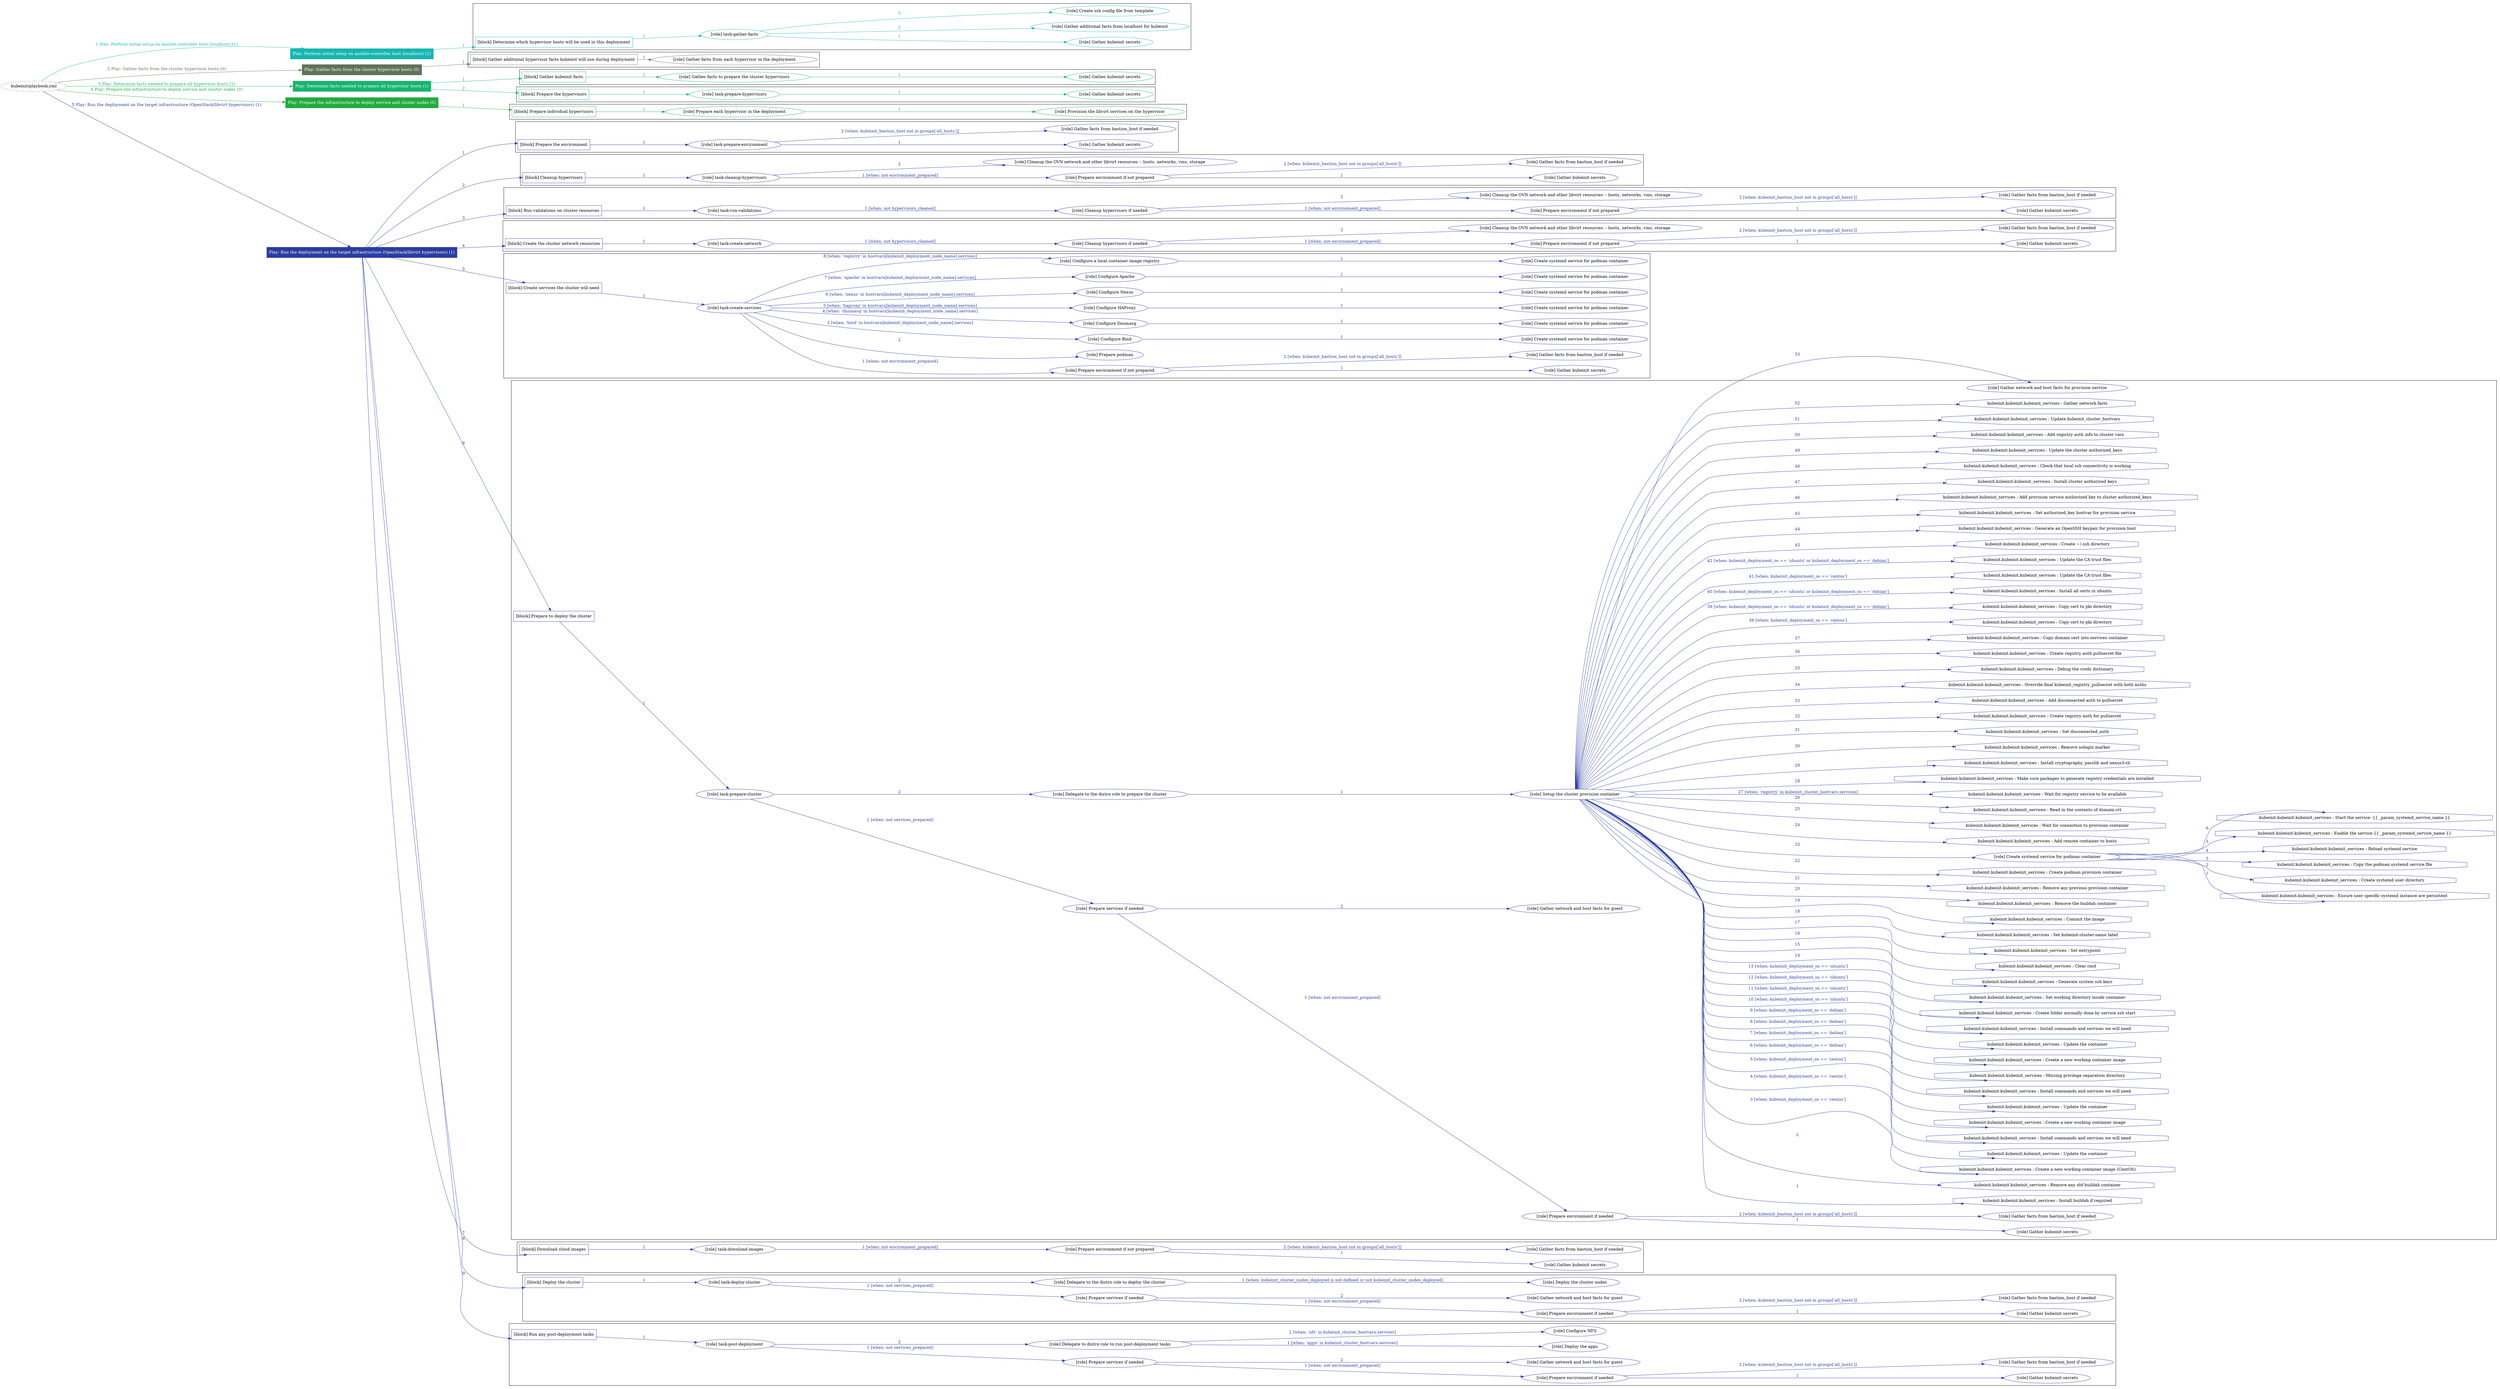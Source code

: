 digraph {
	graph [concentrate=true ordering=in rankdir=LR ratio=fill]
	edge [esep=5 sep=10]
	"kubeinit/playbook.yml" [URL="/home/runner/work/kubeinit/kubeinit/kubeinit/playbook.yml" id=playbook_e0c24ea7 style=dotted]
	"kubeinit/playbook.yml" -> play_fa1697f7 [label="1 Play: Perform initial setup on ansible-controller host (localhost) (1)" color="#16b6b1" fontcolor="#16b6b1" id=edge_play_fa1697f7 labeltooltip="1 Play: Perform initial setup on ansible-controller host (localhost) (1)" tooltip="1 Play: Perform initial setup on ansible-controller host (localhost) (1)"]
	subgraph "Play: Perform initial setup on ansible-controller host (localhost) (1)" {
		play_fa1697f7 [label="Play: Perform initial setup on ansible-controller host (localhost) (1)" URL="/home/runner/work/kubeinit/kubeinit/kubeinit/playbook.yml" color="#16b6b1" fontcolor="#ffffff" id=play_fa1697f7 shape=box style=filled tooltip=localhost]
		play_fa1697f7 -> block_b69ab69c [label=1 color="#16b6b1" fontcolor="#16b6b1" id=edge_block_b69ab69c labeltooltip=1 tooltip=1]
		subgraph cluster_block_b69ab69c {
			block_b69ab69c [label="[block] Determine which hypervisor hosts will be used in this deployment" URL="/home/runner/work/kubeinit/kubeinit/kubeinit/playbook.yml" color="#16b6b1" id=block_b69ab69c labeltooltip="Determine which hypervisor hosts will be used in this deployment" shape=box tooltip="Determine which hypervisor hosts will be used in this deployment"]
			block_b69ab69c -> role_d9e28e51 [label="1 " color="#16b6b1" fontcolor="#16b6b1" id=edge_role_d9e28e51 labeltooltip="1 " tooltip="1 "]
			subgraph "task-gather-facts" {
				role_d9e28e51 [label="[role] task-gather-facts" URL="/home/runner/work/kubeinit/kubeinit/kubeinit/playbook.yml" color="#16b6b1" id=role_d9e28e51 tooltip="task-gather-facts"]
				role_d9e28e51 -> role_944848b2 [label="1 " color="#16b6b1" fontcolor="#16b6b1" id=edge_role_944848b2 labeltooltip="1 " tooltip="1 "]
				subgraph "Gather kubeinit secrets" {
					role_944848b2 [label="[role] Gather kubeinit secrets" URL="/home/runner/.ansible/collections/ansible_collections/kubeinit/kubeinit/roles/kubeinit_prepare/tasks/build_hypervisors_group.yml" color="#16b6b1" id=role_944848b2 tooltip="Gather kubeinit secrets"]
				}
				role_d9e28e51 -> role_18664970 [label="2 " color="#16b6b1" fontcolor="#16b6b1" id=edge_role_18664970 labeltooltip="2 " tooltip="2 "]
				subgraph "Gather additional facts from localhost for kubeinit" {
					role_18664970 [label="[role] Gather additional facts from localhost for kubeinit" URL="/home/runner/.ansible/collections/ansible_collections/kubeinit/kubeinit/roles/kubeinit_prepare/tasks/build_hypervisors_group.yml" color="#16b6b1" id=role_18664970 tooltip="Gather additional facts from localhost for kubeinit"]
				}
				role_d9e28e51 -> role_db94653d [label="3 " color="#16b6b1" fontcolor="#16b6b1" id=edge_role_db94653d labeltooltip="3 " tooltip="3 "]
				subgraph "Create ssh config file from template" {
					role_db94653d [label="[role] Create ssh config file from template" URL="/home/runner/.ansible/collections/ansible_collections/kubeinit/kubeinit/roles/kubeinit_prepare/tasks/build_hypervisors_group.yml" color="#16b6b1" id=role_db94653d tooltip="Create ssh config file from template"]
				}
			}
		}
	}
	"kubeinit/playbook.yml" -> play_4c863bb1 [label="2 Play: Gather facts from the cluster hypervisor hosts (0)" color="#5f7359" fontcolor="#5f7359" id=edge_play_4c863bb1 labeltooltip="2 Play: Gather facts from the cluster hypervisor hosts (0)" tooltip="2 Play: Gather facts from the cluster hypervisor hosts (0)"]
	subgraph "Play: Gather facts from the cluster hypervisor hosts (0)" {
		play_4c863bb1 [label="Play: Gather facts from the cluster hypervisor hosts (0)" URL="/home/runner/work/kubeinit/kubeinit/kubeinit/playbook.yml" color="#5f7359" fontcolor="#ffffff" id=play_4c863bb1 shape=box style=filled tooltip="Play: Gather facts from the cluster hypervisor hosts (0)"]
		play_4c863bb1 -> block_5bb582f2 [label=1 color="#5f7359" fontcolor="#5f7359" id=edge_block_5bb582f2 labeltooltip=1 tooltip=1]
		subgraph cluster_block_5bb582f2 {
			block_5bb582f2 [label="[block] Gather additional hypervisor facts kubeinit will use during deployment" URL="/home/runner/work/kubeinit/kubeinit/kubeinit/playbook.yml" color="#5f7359" id=block_5bb582f2 labeltooltip="Gather additional hypervisor facts kubeinit will use during deployment" shape=box tooltip="Gather additional hypervisor facts kubeinit will use during deployment"]
			block_5bb582f2 -> role_fd405032 [label="1 " color="#5f7359" fontcolor="#5f7359" id=edge_role_fd405032 labeltooltip="1 " tooltip="1 "]
			subgraph "Gather facts from each hypervisor in the deployment" {
				role_fd405032 [label="[role] Gather facts from each hypervisor in the deployment" URL="/home/runner/work/kubeinit/kubeinit/kubeinit/playbook.yml" color="#5f7359" id=role_fd405032 tooltip="Gather facts from each hypervisor in the deployment"]
			}
		}
	}
	"kubeinit/playbook.yml" -> play_c635850e [label="3 Play: Determine facts needed to prepare all hypervisor hosts (1)" color="#18b471" fontcolor="#18b471" id=edge_play_c635850e labeltooltip="3 Play: Determine facts needed to prepare all hypervisor hosts (1)" tooltip="3 Play: Determine facts needed to prepare all hypervisor hosts (1)"]
	subgraph "Play: Determine facts needed to prepare all hypervisor hosts (1)" {
		play_c635850e [label="Play: Determine facts needed to prepare all hypervisor hosts (1)" URL="/home/runner/work/kubeinit/kubeinit/kubeinit/playbook.yml" color="#18b471" fontcolor="#ffffff" id=play_c635850e shape=box style=filled tooltip=localhost]
		play_c635850e -> block_f51b0649 [label=1 color="#18b471" fontcolor="#18b471" id=edge_block_f51b0649 labeltooltip=1 tooltip=1]
		subgraph cluster_block_f51b0649 {
			block_f51b0649 [label="[block] Gather kubeinit facts" URL="/home/runner/work/kubeinit/kubeinit/kubeinit/playbook.yml" color="#18b471" id=block_f51b0649 labeltooltip="Gather kubeinit facts" shape=box tooltip="Gather kubeinit facts"]
			block_f51b0649 -> role_c3e16fbc [label="1 " color="#18b471" fontcolor="#18b471" id=edge_role_c3e16fbc labeltooltip="1 " tooltip="1 "]
			subgraph "Gather facts to prepare the cluster hypervisors" {
				role_c3e16fbc [label="[role] Gather facts to prepare the cluster hypervisors" URL="/home/runner/work/kubeinit/kubeinit/kubeinit/playbook.yml" color="#18b471" id=role_c3e16fbc tooltip="Gather facts to prepare the cluster hypervisors"]
				role_c3e16fbc -> role_aadea0e5 [label="1 " color="#18b471" fontcolor="#18b471" id=edge_role_aadea0e5 labeltooltip="1 " tooltip="1 "]
				subgraph "Gather kubeinit secrets" {
					role_aadea0e5 [label="[role] Gather kubeinit secrets" URL="/home/runner/.ansible/collections/ansible_collections/kubeinit/kubeinit/roles/kubeinit_prepare/tasks/gather_kubeinit_facts.yml" color="#18b471" id=role_aadea0e5 tooltip="Gather kubeinit secrets"]
				}
			}
		}
		play_c635850e -> block_1337bba4 [label=2 color="#18b471" fontcolor="#18b471" id=edge_block_1337bba4 labeltooltip=2 tooltip=2]
		subgraph cluster_block_1337bba4 {
			block_1337bba4 [label="[block] Prepare the hypervisors" URL="/home/runner/work/kubeinit/kubeinit/kubeinit/playbook.yml" color="#18b471" id=block_1337bba4 labeltooltip="Prepare the hypervisors" shape=box tooltip="Prepare the hypervisors"]
			block_1337bba4 -> role_18867f77 [label="1 " color="#18b471" fontcolor="#18b471" id=edge_role_18867f77 labeltooltip="1 " tooltip="1 "]
			subgraph "task-prepare-hypervisors" {
				role_18867f77 [label="[role] task-prepare-hypervisors" URL="/home/runner/work/kubeinit/kubeinit/kubeinit/playbook.yml" color="#18b471" id=role_18867f77 tooltip="task-prepare-hypervisors"]
				role_18867f77 -> role_ebc61f42 [label="1 " color="#18b471" fontcolor="#18b471" id=edge_role_ebc61f42 labeltooltip="1 " tooltip="1 "]
				subgraph "Gather kubeinit secrets" {
					role_ebc61f42 [label="[role] Gather kubeinit secrets" URL="/home/runner/.ansible/collections/ansible_collections/kubeinit/kubeinit/roles/kubeinit_prepare/tasks/gather_kubeinit_facts.yml" color="#18b471" id=role_ebc61f42 tooltip="Gather kubeinit secrets"]
				}
			}
		}
	}
	"kubeinit/playbook.yml" -> play_39cb3967 [label="4 Play: Prepare the infrastructure to deploy service and cluster nodes (0)" color="#21ab3e" fontcolor="#21ab3e" id=edge_play_39cb3967 labeltooltip="4 Play: Prepare the infrastructure to deploy service and cluster nodes (0)" tooltip="4 Play: Prepare the infrastructure to deploy service and cluster nodes (0)"]
	subgraph "Play: Prepare the infrastructure to deploy service and cluster nodes (0)" {
		play_39cb3967 [label="Play: Prepare the infrastructure to deploy service and cluster nodes (0)" URL="/home/runner/work/kubeinit/kubeinit/kubeinit/playbook.yml" color="#21ab3e" fontcolor="#ffffff" id=play_39cb3967 shape=box style=filled tooltip="Play: Prepare the infrastructure to deploy service and cluster nodes (0)"]
		play_39cb3967 -> block_da0bcf9d [label=1 color="#21ab3e" fontcolor="#21ab3e" id=edge_block_da0bcf9d labeltooltip=1 tooltip=1]
		subgraph cluster_block_da0bcf9d {
			block_da0bcf9d [label="[block] Prepare individual hypervisors" URL="/home/runner/work/kubeinit/kubeinit/kubeinit/playbook.yml" color="#21ab3e" id=block_da0bcf9d labeltooltip="Prepare individual hypervisors" shape=box tooltip="Prepare individual hypervisors"]
			block_da0bcf9d -> role_7061ee4e [label="1 " color="#21ab3e" fontcolor="#21ab3e" id=edge_role_7061ee4e labeltooltip="1 " tooltip="1 "]
			subgraph "Prepare each hypervisor in the deployment" {
				role_7061ee4e [label="[role] Prepare each hypervisor in the deployment" URL="/home/runner/work/kubeinit/kubeinit/kubeinit/playbook.yml" color="#21ab3e" id=role_7061ee4e tooltip="Prepare each hypervisor in the deployment"]
				role_7061ee4e -> role_459dae92 [label="1 " color="#21ab3e" fontcolor="#21ab3e" id=edge_role_459dae92 labeltooltip="1 " tooltip="1 "]
				subgraph "Provision the libvirt services on the hypervisor" {
					role_459dae92 [label="[role] Provision the libvirt services on the hypervisor" URL="/home/runner/.ansible/collections/ansible_collections/kubeinit/kubeinit/roles/kubeinit_prepare/tasks/prepare_hypervisor.yml" color="#21ab3e" id=role_459dae92 tooltip="Provision the libvirt services on the hypervisor"]
				}
			}
		}
	}
	"kubeinit/playbook.yml" -> play_a41abad5 [label="5 Play: Run the deployment on the target infrastructure (OpenStack/libvirt hypervisors) (1)" color="#2b3ca1" fontcolor="#2b3ca1" id=edge_play_a41abad5 labeltooltip="5 Play: Run the deployment on the target infrastructure (OpenStack/libvirt hypervisors) (1)" tooltip="5 Play: Run the deployment on the target infrastructure (OpenStack/libvirt hypervisors) (1)"]
	subgraph "Play: Run the deployment on the target infrastructure (OpenStack/libvirt hypervisors) (1)" {
		play_a41abad5 [label="Play: Run the deployment on the target infrastructure (OpenStack/libvirt hypervisors) (1)" URL="/home/runner/work/kubeinit/kubeinit/kubeinit/playbook.yml" color="#2b3ca1" fontcolor="#ffffff" id=play_a41abad5 shape=box style=filled tooltip=localhost]
		play_a41abad5 -> block_7eb27264 [label=1 color="#2b3ca1" fontcolor="#2b3ca1" id=edge_block_7eb27264 labeltooltip=1 tooltip=1]
		subgraph cluster_block_7eb27264 {
			block_7eb27264 [label="[block] Prepare the environment" URL="/home/runner/work/kubeinit/kubeinit/kubeinit/playbook.yml" color="#2b3ca1" id=block_7eb27264 labeltooltip="Prepare the environment" shape=box tooltip="Prepare the environment"]
			block_7eb27264 -> role_172d98ba [label="1 " color="#2b3ca1" fontcolor="#2b3ca1" id=edge_role_172d98ba labeltooltip="1 " tooltip="1 "]
			subgraph "task-prepare-environment" {
				role_172d98ba [label="[role] task-prepare-environment" URL="/home/runner/work/kubeinit/kubeinit/kubeinit/playbook.yml" color="#2b3ca1" id=role_172d98ba tooltip="task-prepare-environment"]
				role_172d98ba -> role_8731d70a [label="1 " color="#2b3ca1" fontcolor="#2b3ca1" id=edge_role_8731d70a labeltooltip="1 " tooltip="1 "]
				subgraph "Gather kubeinit secrets" {
					role_8731d70a [label="[role] Gather kubeinit secrets" URL="/home/runner/.ansible/collections/ansible_collections/kubeinit/kubeinit/roles/kubeinit_prepare/tasks/gather_kubeinit_facts.yml" color="#2b3ca1" id=role_8731d70a tooltip="Gather kubeinit secrets"]
				}
				role_172d98ba -> role_e8e9b24c [label="2 [when: kubeinit_bastion_host not in groups['all_hosts']]" color="#2b3ca1" fontcolor="#2b3ca1" id=edge_role_e8e9b24c labeltooltip="2 [when: kubeinit_bastion_host not in groups['all_hosts']]" tooltip="2 [when: kubeinit_bastion_host not in groups['all_hosts']]"]
				subgraph "Gather facts from bastion_host if needed" {
					role_e8e9b24c [label="[role] Gather facts from bastion_host if needed" URL="/home/runner/.ansible/collections/ansible_collections/kubeinit/kubeinit/roles/kubeinit_prepare/tasks/main.yml" color="#2b3ca1" id=role_e8e9b24c tooltip="Gather facts from bastion_host if needed"]
				}
			}
		}
		play_a41abad5 -> block_7e3c9973 [label=2 color="#2b3ca1" fontcolor="#2b3ca1" id=edge_block_7e3c9973 labeltooltip=2 tooltip=2]
		subgraph cluster_block_7e3c9973 {
			block_7e3c9973 [label="[block] Cleanup hypervisors" URL="/home/runner/work/kubeinit/kubeinit/kubeinit/playbook.yml" color="#2b3ca1" id=block_7e3c9973 labeltooltip="Cleanup hypervisors" shape=box tooltip="Cleanup hypervisors"]
			block_7e3c9973 -> role_b9abcdec [label="1 " color="#2b3ca1" fontcolor="#2b3ca1" id=edge_role_b9abcdec labeltooltip="1 " tooltip="1 "]
			subgraph "task-cleanup-hypervisors" {
				role_b9abcdec [label="[role] task-cleanup-hypervisors" URL="/home/runner/work/kubeinit/kubeinit/kubeinit/playbook.yml" color="#2b3ca1" id=role_b9abcdec tooltip="task-cleanup-hypervisors"]
				role_b9abcdec -> role_6ffedba1 [label="1 [when: not environment_prepared]" color="#2b3ca1" fontcolor="#2b3ca1" id=edge_role_6ffedba1 labeltooltip="1 [when: not environment_prepared]" tooltip="1 [when: not environment_prepared]"]
				subgraph "Prepare environment if not prepared" {
					role_6ffedba1 [label="[role] Prepare environment if not prepared" URL="/home/runner/.ansible/collections/ansible_collections/kubeinit/kubeinit/roles/kubeinit_libvirt/tasks/cleanup_hypervisors.yml" color="#2b3ca1" id=role_6ffedba1 tooltip="Prepare environment if not prepared"]
					role_6ffedba1 -> role_20cd2493 [label="1 " color="#2b3ca1" fontcolor="#2b3ca1" id=edge_role_20cd2493 labeltooltip="1 " tooltip="1 "]
					subgraph "Gather kubeinit secrets" {
						role_20cd2493 [label="[role] Gather kubeinit secrets" URL="/home/runner/.ansible/collections/ansible_collections/kubeinit/kubeinit/roles/kubeinit_prepare/tasks/gather_kubeinit_facts.yml" color="#2b3ca1" id=role_20cd2493 tooltip="Gather kubeinit secrets"]
					}
					role_6ffedba1 -> role_8ffa988e [label="2 [when: kubeinit_bastion_host not in groups['all_hosts']]" color="#2b3ca1" fontcolor="#2b3ca1" id=edge_role_8ffa988e labeltooltip="2 [when: kubeinit_bastion_host not in groups['all_hosts']]" tooltip="2 [when: kubeinit_bastion_host not in groups['all_hosts']]"]
					subgraph "Gather facts from bastion_host if needed" {
						role_8ffa988e [label="[role] Gather facts from bastion_host if needed" URL="/home/runner/.ansible/collections/ansible_collections/kubeinit/kubeinit/roles/kubeinit_prepare/tasks/main.yml" color="#2b3ca1" id=role_8ffa988e tooltip="Gather facts from bastion_host if needed"]
					}
				}
				role_b9abcdec -> role_878da59c [label="2 " color="#2b3ca1" fontcolor="#2b3ca1" id=edge_role_878da59c labeltooltip="2 " tooltip="2 "]
				subgraph "Cleanup the OVN network and other libvirt resources -- hosts, networks, vms, storage" {
					role_878da59c [label="[role] Cleanup the OVN network and other libvirt resources -- hosts, networks, vms, storage" URL="/home/runner/.ansible/collections/ansible_collections/kubeinit/kubeinit/roles/kubeinit_libvirt/tasks/cleanup_hypervisors.yml" color="#2b3ca1" id=role_878da59c tooltip="Cleanup the OVN network and other libvirt resources -- hosts, networks, vms, storage"]
				}
			}
		}
		play_a41abad5 -> block_a944e291 [label=3 color="#2b3ca1" fontcolor="#2b3ca1" id=edge_block_a944e291 labeltooltip=3 tooltip=3]
		subgraph cluster_block_a944e291 {
			block_a944e291 [label="[block] Run validations on cluster resources" URL="/home/runner/work/kubeinit/kubeinit/kubeinit/playbook.yml" color="#2b3ca1" id=block_a944e291 labeltooltip="Run validations on cluster resources" shape=box tooltip="Run validations on cluster resources"]
			block_a944e291 -> role_c82c10c1 [label="1 " color="#2b3ca1" fontcolor="#2b3ca1" id=edge_role_c82c10c1 labeltooltip="1 " tooltip="1 "]
			subgraph "task-run-validations" {
				role_c82c10c1 [label="[role] task-run-validations" URL="/home/runner/work/kubeinit/kubeinit/kubeinit/playbook.yml" color="#2b3ca1" id=role_c82c10c1 tooltip="task-run-validations"]
				role_c82c10c1 -> role_ac638166 [label="1 [when: not hypervisors_cleaned]" color="#2b3ca1" fontcolor="#2b3ca1" id=edge_role_ac638166 labeltooltip="1 [when: not hypervisors_cleaned]" tooltip="1 [when: not hypervisors_cleaned]"]
				subgraph "Cleanup hypervisors if needed" {
					role_ac638166 [label="[role] Cleanup hypervisors if needed" URL="/home/runner/.ansible/collections/ansible_collections/kubeinit/kubeinit/roles/kubeinit_validations/tasks/main.yml" color="#2b3ca1" id=role_ac638166 tooltip="Cleanup hypervisors if needed"]
					role_ac638166 -> role_2c5692da [label="1 [when: not environment_prepared]" color="#2b3ca1" fontcolor="#2b3ca1" id=edge_role_2c5692da labeltooltip="1 [when: not environment_prepared]" tooltip="1 [when: not environment_prepared]"]
					subgraph "Prepare environment if not prepared" {
						role_2c5692da [label="[role] Prepare environment if not prepared" URL="/home/runner/.ansible/collections/ansible_collections/kubeinit/kubeinit/roles/kubeinit_libvirt/tasks/cleanup_hypervisors.yml" color="#2b3ca1" id=role_2c5692da tooltip="Prepare environment if not prepared"]
						role_2c5692da -> role_be15e56d [label="1 " color="#2b3ca1" fontcolor="#2b3ca1" id=edge_role_be15e56d labeltooltip="1 " tooltip="1 "]
						subgraph "Gather kubeinit secrets" {
							role_be15e56d [label="[role] Gather kubeinit secrets" URL="/home/runner/.ansible/collections/ansible_collections/kubeinit/kubeinit/roles/kubeinit_prepare/tasks/gather_kubeinit_facts.yml" color="#2b3ca1" id=role_be15e56d tooltip="Gather kubeinit secrets"]
						}
						role_2c5692da -> role_c89f065f [label="2 [when: kubeinit_bastion_host not in groups['all_hosts']]" color="#2b3ca1" fontcolor="#2b3ca1" id=edge_role_c89f065f labeltooltip="2 [when: kubeinit_bastion_host not in groups['all_hosts']]" tooltip="2 [when: kubeinit_bastion_host not in groups['all_hosts']]"]
						subgraph "Gather facts from bastion_host if needed" {
							role_c89f065f [label="[role] Gather facts from bastion_host if needed" URL="/home/runner/.ansible/collections/ansible_collections/kubeinit/kubeinit/roles/kubeinit_prepare/tasks/main.yml" color="#2b3ca1" id=role_c89f065f tooltip="Gather facts from bastion_host if needed"]
						}
					}
					role_ac638166 -> role_d1373b7a [label="2 " color="#2b3ca1" fontcolor="#2b3ca1" id=edge_role_d1373b7a labeltooltip="2 " tooltip="2 "]
					subgraph "Cleanup the OVN network and other libvirt resources -- hosts, networks, vms, storage" {
						role_d1373b7a [label="[role] Cleanup the OVN network and other libvirt resources -- hosts, networks, vms, storage" URL="/home/runner/.ansible/collections/ansible_collections/kubeinit/kubeinit/roles/kubeinit_libvirt/tasks/cleanup_hypervisors.yml" color="#2b3ca1" id=role_d1373b7a tooltip="Cleanup the OVN network and other libvirt resources -- hosts, networks, vms, storage"]
					}
				}
			}
		}
		play_a41abad5 -> block_882e31df [label=4 color="#2b3ca1" fontcolor="#2b3ca1" id=edge_block_882e31df labeltooltip=4 tooltip=4]
		subgraph cluster_block_882e31df {
			block_882e31df [label="[block] Create the cluster network resources" URL="/home/runner/work/kubeinit/kubeinit/kubeinit/playbook.yml" color="#2b3ca1" id=block_882e31df labeltooltip="Create the cluster network resources" shape=box tooltip="Create the cluster network resources"]
			block_882e31df -> role_ab6fa7f7 [label="1 " color="#2b3ca1" fontcolor="#2b3ca1" id=edge_role_ab6fa7f7 labeltooltip="1 " tooltip="1 "]
			subgraph "task-create-network" {
				role_ab6fa7f7 [label="[role] task-create-network" URL="/home/runner/work/kubeinit/kubeinit/kubeinit/playbook.yml" color="#2b3ca1" id=role_ab6fa7f7 tooltip="task-create-network"]
				role_ab6fa7f7 -> role_782330d6 [label="1 [when: not hypervisors_cleaned]" color="#2b3ca1" fontcolor="#2b3ca1" id=edge_role_782330d6 labeltooltip="1 [when: not hypervisors_cleaned]" tooltip="1 [when: not hypervisors_cleaned]"]
				subgraph "Cleanup hypervisors if needed" {
					role_782330d6 [label="[role] Cleanup hypervisors if needed" URL="/home/runner/.ansible/collections/ansible_collections/kubeinit/kubeinit/roles/kubeinit_libvirt/tasks/create_network.yml" color="#2b3ca1" id=role_782330d6 tooltip="Cleanup hypervisors if needed"]
					role_782330d6 -> role_9bcc03ed [label="1 [when: not environment_prepared]" color="#2b3ca1" fontcolor="#2b3ca1" id=edge_role_9bcc03ed labeltooltip="1 [when: not environment_prepared]" tooltip="1 [when: not environment_prepared]"]
					subgraph "Prepare environment if not prepared" {
						role_9bcc03ed [label="[role] Prepare environment if not prepared" URL="/home/runner/.ansible/collections/ansible_collections/kubeinit/kubeinit/roles/kubeinit_libvirt/tasks/cleanup_hypervisors.yml" color="#2b3ca1" id=role_9bcc03ed tooltip="Prepare environment if not prepared"]
						role_9bcc03ed -> role_f10500ff [label="1 " color="#2b3ca1" fontcolor="#2b3ca1" id=edge_role_f10500ff labeltooltip="1 " tooltip="1 "]
						subgraph "Gather kubeinit secrets" {
							role_f10500ff [label="[role] Gather kubeinit secrets" URL="/home/runner/.ansible/collections/ansible_collections/kubeinit/kubeinit/roles/kubeinit_prepare/tasks/gather_kubeinit_facts.yml" color="#2b3ca1" id=role_f10500ff tooltip="Gather kubeinit secrets"]
						}
						role_9bcc03ed -> role_33c08d43 [label="2 [when: kubeinit_bastion_host not in groups['all_hosts']]" color="#2b3ca1" fontcolor="#2b3ca1" id=edge_role_33c08d43 labeltooltip="2 [when: kubeinit_bastion_host not in groups['all_hosts']]" tooltip="2 [when: kubeinit_bastion_host not in groups['all_hosts']]"]
						subgraph "Gather facts from bastion_host if needed" {
							role_33c08d43 [label="[role] Gather facts from bastion_host if needed" URL="/home/runner/.ansible/collections/ansible_collections/kubeinit/kubeinit/roles/kubeinit_prepare/tasks/main.yml" color="#2b3ca1" id=role_33c08d43 tooltip="Gather facts from bastion_host if needed"]
						}
					}
					role_782330d6 -> role_d6bdb67a [label="2 " color="#2b3ca1" fontcolor="#2b3ca1" id=edge_role_d6bdb67a labeltooltip="2 " tooltip="2 "]
					subgraph "Cleanup the OVN network and other libvirt resources -- hosts, networks, vms, storage" {
						role_d6bdb67a [label="[role] Cleanup the OVN network and other libvirt resources -- hosts, networks, vms, storage" URL="/home/runner/.ansible/collections/ansible_collections/kubeinit/kubeinit/roles/kubeinit_libvirt/tasks/cleanup_hypervisors.yml" color="#2b3ca1" id=role_d6bdb67a tooltip="Cleanup the OVN network and other libvirt resources -- hosts, networks, vms, storage"]
					}
				}
			}
		}
		play_a41abad5 -> block_36c97771 [label=5 color="#2b3ca1" fontcolor="#2b3ca1" id=edge_block_36c97771 labeltooltip=5 tooltip=5]
		subgraph cluster_block_36c97771 {
			block_36c97771 [label="[block] Create services the cluster will need" URL="/home/runner/work/kubeinit/kubeinit/kubeinit/playbook.yml" color="#2b3ca1" id=block_36c97771 labeltooltip="Create services the cluster will need" shape=box tooltip="Create services the cluster will need"]
			block_36c97771 -> role_29e3f923 [label="1 " color="#2b3ca1" fontcolor="#2b3ca1" id=edge_role_29e3f923 labeltooltip="1 " tooltip="1 "]
			subgraph "task-create-services" {
				role_29e3f923 [label="[role] task-create-services" URL="/home/runner/work/kubeinit/kubeinit/kubeinit/playbook.yml" color="#2b3ca1" id=role_29e3f923 tooltip="task-create-services"]
				role_29e3f923 -> role_75b12d90 [label="1 [when: not environment_prepared]" color="#2b3ca1" fontcolor="#2b3ca1" id=edge_role_75b12d90 labeltooltip="1 [when: not environment_prepared]" tooltip="1 [when: not environment_prepared]"]
				subgraph "Prepare environment if not prepared" {
					role_75b12d90 [label="[role] Prepare environment if not prepared" URL="/home/runner/.ansible/collections/ansible_collections/kubeinit/kubeinit/roles/kubeinit_services/tasks/main.yml" color="#2b3ca1" id=role_75b12d90 tooltip="Prepare environment if not prepared"]
					role_75b12d90 -> role_4a895adc [label="1 " color="#2b3ca1" fontcolor="#2b3ca1" id=edge_role_4a895adc labeltooltip="1 " tooltip="1 "]
					subgraph "Gather kubeinit secrets" {
						role_4a895adc [label="[role] Gather kubeinit secrets" URL="/home/runner/.ansible/collections/ansible_collections/kubeinit/kubeinit/roles/kubeinit_prepare/tasks/gather_kubeinit_facts.yml" color="#2b3ca1" id=role_4a895adc tooltip="Gather kubeinit secrets"]
					}
					role_75b12d90 -> role_e6eef958 [label="2 [when: kubeinit_bastion_host not in groups['all_hosts']]" color="#2b3ca1" fontcolor="#2b3ca1" id=edge_role_e6eef958 labeltooltip="2 [when: kubeinit_bastion_host not in groups['all_hosts']]" tooltip="2 [when: kubeinit_bastion_host not in groups['all_hosts']]"]
					subgraph "Gather facts from bastion_host if needed" {
						role_e6eef958 [label="[role] Gather facts from bastion_host if needed" URL="/home/runner/.ansible/collections/ansible_collections/kubeinit/kubeinit/roles/kubeinit_prepare/tasks/main.yml" color="#2b3ca1" id=role_e6eef958 tooltip="Gather facts from bastion_host if needed"]
					}
				}
				role_29e3f923 -> role_cd95aade [label="2 " color="#2b3ca1" fontcolor="#2b3ca1" id=edge_role_cd95aade labeltooltip="2 " tooltip="2 "]
				subgraph "Prepare podman" {
					role_cd95aade [label="[role] Prepare podman" URL="/home/runner/.ansible/collections/ansible_collections/kubeinit/kubeinit/roles/kubeinit_services/tasks/00_create_service_pod.yml" color="#2b3ca1" id=role_cd95aade tooltip="Prepare podman"]
				}
				role_29e3f923 -> role_97f4c022 [label="3 [when: 'bind' in hostvars[kubeinit_deployment_node_name].services]" color="#2b3ca1" fontcolor="#2b3ca1" id=edge_role_97f4c022 labeltooltip="3 [when: 'bind' in hostvars[kubeinit_deployment_node_name].services]" tooltip="3 [when: 'bind' in hostvars[kubeinit_deployment_node_name].services]"]
				subgraph "Configure Bind" {
					role_97f4c022 [label="[role] Configure Bind" URL="/home/runner/.ansible/collections/ansible_collections/kubeinit/kubeinit/roles/kubeinit_services/tasks/start_services_containers.yml" color="#2b3ca1" id=role_97f4c022 tooltip="Configure Bind"]
					role_97f4c022 -> role_4f4b5586 [label="1 " color="#2b3ca1" fontcolor="#2b3ca1" id=edge_role_4f4b5586 labeltooltip="1 " tooltip="1 "]
					subgraph "Create systemd service for podman container" {
						role_4f4b5586 [label="[role] Create systemd service for podman container" URL="/home/runner/.ansible/collections/ansible_collections/kubeinit/kubeinit/roles/kubeinit_bind/tasks/main.yml" color="#2b3ca1" id=role_4f4b5586 tooltip="Create systemd service for podman container"]
					}
				}
				role_29e3f923 -> role_54df6d77 [label="4 [when: 'dnsmasq' in hostvars[kubeinit_deployment_node_name].services]" color="#2b3ca1" fontcolor="#2b3ca1" id=edge_role_54df6d77 labeltooltip="4 [when: 'dnsmasq' in hostvars[kubeinit_deployment_node_name].services]" tooltip="4 [when: 'dnsmasq' in hostvars[kubeinit_deployment_node_name].services]"]
				subgraph "Configure Dnsmasq" {
					role_54df6d77 [label="[role] Configure Dnsmasq" URL="/home/runner/.ansible/collections/ansible_collections/kubeinit/kubeinit/roles/kubeinit_services/tasks/start_services_containers.yml" color="#2b3ca1" id=role_54df6d77 tooltip="Configure Dnsmasq"]
					role_54df6d77 -> role_4f264a11 [label="1 " color="#2b3ca1" fontcolor="#2b3ca1" id=edge_role_4f264a11 labeltooltip="1 " tooltip="1 "]
					subgraph "Create systemd service for podman container" {
						role_4f264a11 [label="[role] Create systemd service for podman container" URL="/home/runner/.ansible/collections/ansible_collections/kubeinit/kubeinit/roles/kubeinit_dnsmasq/tasks/main.yml" color="#2b3ca1" id=role_4f264a11 tooltip="Create systemd service for podman container"]
					}
				}
				role_29e3f923 -> role_5ea63d7e [label="5 [when: 'haproxy' in hostvars[kubeinit_deployment_node_name].services]" color="#2b3ca1" fontcolor="#2b3ca1" id=edge_role_5ea63d7e labeltooltip="5 [when: 'haproxy' in hostvars[kubeinit_deployment_node_name].services]" tooltip="5 [when: 'haproxy' in hostvars[kubeinit_deployment_node_name].services]"]
				subgraph "Configure HAProxy" {
					role_5ea63d7e [label="[role] Configure HAProxy" URL="/home/runner/.ansible/collections/ansible_collections/kubeinit/kubeinit/roles/kubeinit_services/tasks/start_services_containers.yml" color="#2b3ca1" id=role_5ea63d7e tooltip="Configure HAProxy"]
					role_5ea63d7e -> role_a4560d8a [label="1 " color="#2b3ca1" fontcolor="#2b3ca1" id=edge_role_a4560d8a labeltooltip="1 " tooltip="1 "]
					subgraph "Create systemd service for podman container" {
						role_a4560d8a [label="[role] Create systemd service for podman container" URL="/home/runner/.ansible/collections/ansible_collections/kubeinit/kubeinit/roles/kubeinit_haproxy/tasks/main.yml" color="#2b3ca1" id=role_a4560d8a tooltip="Create systemd service for podman container"]
					}
				}
				role_29e3f923 -> role_45c5e252 [label="6 [when: 'nexus' in hostvars[kubeinit_deployment_node_name].services]" color="#2b3ca1" fontcolor="#2b3ca1" id=edge_role_45c5e252 labeltooltip="6 [when: 'nexus' in hostvars[kubeinit_deployment_node_name].services]" tooltip="6 [when: 'nexus' in hostvars[kubeinit_deployment_node_name].services]"]
				subgraph "Configure Nexus" {
					role_45c5e252 [label="[role] Configure Nexus" URL="/home/runner/.ansible/collections/ansible_collections/kubeinit/kubeinit/roles/kubeinit_services/tasks/start_services_containers.yml" color="#2b3ca1" id=role_45c5e252 tooltip="Configure Nexus"]
					role_45c5e252 -> role_67aa89bb [label="1 " color="#2b3ca1" fontcolor="#2b3ca1" id=edge_role_67aa89bb labeltooltip="1 " tooltip="1 "]
					subgraph "Create systemd service for podman container" {
						role_67aa89bb [label="[role] Create systemd service for podman container" URL="/home/runner/.ansible/collections/ansible_collections/kubeinit/kubeinit/roles/kubeinit_nexus/tasks/main.yml" color="#2b3ca1" id=role_67aa89bb tooltip="Create systemd service for podman container"]
					}
				}
				role_29e3f923 -> role_53ba26fa [label="7 [when: 'apache' in hostvars[kubeinit_deployment_node_name].services]" color="#2b3ca1" fontcolor="#2b3ca1" id=edge_role_53ba26fa labeltooltip="7 [when: 'apache' in hostvars[kubeinit_deployment_node_name].services]" tooltip="7 [when: 'apache' in hostvars[kubeinit_deployment_node_name].services]"]
				subgraph "Configure Apache" {
					role_53ba26fa [label="[role] Configure Apache" URL="/home/runner/.ansible/collections/ansible_collections/kubeinit/kubeinit/roles/kubeinit_services/tasks/start_services_containers.yml" color="#2b3ca1" id=role_53ba26fa tooltip="Configure Apache"]
					role_53ba26fa -> role_1429935a [label="1 " color="#2b3ca1" fontcolor="#2b3ca1" id=edge_role_1429935a labeltooltip="1 " tooltip="1 "]
					subgraph "Create systemd service for podman container" {
						role_1429935a [label="[role] Create systemd service for podman container" URL="/home/runner/.ansible/collections/ansible_collections/kubeinit/kubeinit/roles/kubeinit_apache/tasks/main.yml" color="#2b3ca1" id=role_1429935a tooltip="Create systemd service for podman container"]
					}
				}
				role_29e3f923 -> role_9eda94be [label="8 [when: 'registry' in hostvars[kubeinit_deployment_node_name].services]" color="#2b3ca1" fontcolor="#2b3ca1" id=edge_role_9eda94be labeltooltip="8 [when: 'registry' in hostvars[kubeinit_deployment_node_name].services]" tooltip="8 [when: 'registry' in hostvars[kubeinit_deployment_node_name].services]"]
				subgraph "Configure a local container image registry" {
					role_9eda94be [label="[role] Configure a local container image registry" URL="/home/runner/.ansible/collections/ansible_collections/kubeinit/kubeinit/roles/kubeinit_services/tasks/start_services_containers.yml" color="#2b3ca1" id=role_9eda94be tooltip="Configure a local container image registry"]
					role_9eda94be -> role_929cf471 [label="1 " color="#2b3ca1" fontcolor="#2b3ca1" id=edge_role_929cf471 labeltooltip="1 " tooltip="1 "]
					subgraph "Create systemd service for podman container" {
						role_929cf471 [label="[role] Create systemd service for podman container" URL="/home/runner/.ansible/collections/ansible_collections/kubeinit/kubeinit/roles/kubeinit_registry/tasks/main.yml" color="#2b3ca1" id=role_929cf471 tooltip="Create systemd service for podman container"]
					}
				}
			}
		}
		play_a41abad5 -> block_6853675b [label=6 color="#2b3ca1" fontcolor="#2b3ca1" id=edge_block_6853675b labeltooltip=6 tooltip=6]
		subgraph cluster_block_6853675b {
			block_6853675b [label="[block] Prepare to deploy the cluster" URL="/home/runner/work/kubeinit/kubeinit/kubeinit/playbook.yml" color="#2b3ca1" id=block_6853675b labeltooltip="Prepare to deploy the cluster" shape=box tooltip="Prepare to deploy the cluster"]
			block_6853675b -> role_83660a81 [label="1 " color="#2b3ca1" fontcolor="#2b3ca1" id=edge_role_83660a81 labeltooltip="1 " tooltip="1 "]
			subgraph "task-prepare-cluster" {
				role_83660a81 [label="[role] task-prepare-cluster" URL="/home/runner/work/kubeinit/kubeinit/kubeinit/playbook.yml" color="#2b3ca1" id=role_83660a81 tooltip="task-prepare-cluster"]
				role_83660a81 -> role_88964592 [label="1 [when: not services_prepared]" color="#2b3ca1" fontcolor="#2b3ca1" id=edge_role_88964592 labeltooltip="1 [when: not services_prepared]" tooltip="1 [when: not services_prepared]"]
				subgraph "Prepare services if needed" {
					role_88964592 [label="[role] Prepare services if needed" URL="/home/runner/.ansible/collections/ansible_collections/kubeinit/kubeinit/roles/kubeinit_prepare/tasks/prepare_cluster.yml" color="#2b3ca1" id=role_88964592 tooltip="Prepare services if needed"]
					role_88964592 -> role_77d5c1ef [label="1 [when: not environment_prepared]" color="#2b3ca1" fontcolor="#2b3ca1" id=edge_role_77d5c1ef labeltooltip="1 [when: not environment_prepared]" tooltip="1 [when: not environment_prepared]"]
					subgraph "Prepare environment if needed" {
						role_77d5c1ef [label="[role] Prepare environment if needed" URL="/home/runner/.ansible/collections/ansible_collections/kubeinit/kubeinit/roles/kubeinit_services/tasks/prepare_services.yml" color="#2b3ca1" id=role_77d5c1ef tooltip="Prepare environment if needed"]
						role_77d5c1ef -> role_d0b6d5fe [label="1 " color="#2b3ca1" fontcolor="#2b3ca1" id=edge_role_d0b6d5fe labeltooltip="1 " tooltip="1 "]
						subgraph "Gather kubeinit secrets" {
							role_d0b6d5fe [label="[role] Gather kubeinit secrets" URL="/home/runner/.ansible/collections/ansible_collections/kubeinit/kubeinit/roles/kubeinit_prepare/tasks/gather_kubeinit_facts.yml" color="#2b3ca1" id=role_d0b6d5fe tooltip="Gather kubeinit secrets"]
						}
						role_77d5c1ef -> role_3015e929 [label="2 [when: kubeinit_bastion_host not in groups['all_hosts']]" color="#2b3ca1" fontcolor="#2b3ca1" id=edge_role_3015e929 labeltooltip="2 [when: kubeinit_bastion_host not in groups['all_hosts']]" tooltip="2 [when: kubeinit_bastion_host not in groups['all_hosts']]"]
						subgraph "Gather facts from bastion_host if needed" {
							role_3015e929 [label="[role] Gather facts from bastion_host if needed" URL="/home/runner/.ansible/collections/ansible_collections/kubeinit/kubeinit/roles/kubeinit_prepare/tasks/main.yml" color="#2b3ca1" id=role_3015e929 tooltip="Gather facts from bastion_host if needed"]
						}
					}
					role_88964592 -> role_5d6a304c [label="2 " color="#2b3ca1" fontcolor="#2b3ca1" id=edge_role_5d6a304c labeltooltip="2 " tooltip="2 "]
					subgraph "Gather network and host facts for guest" {
						role_5d6a304c [label="[role] Gather network and host facts for guest" URL="/home/runner/.ansible/collections/ansible_collections/kubeinit/kubeinit/roles/kubeinit_services/tasks/prepare_services.yml" color="#2b3ca1" id=role_5d6a304c tooltip="Gather network and host facts for guest"]
					}
				}
				role_83660a81 -> role_f52bedec [label="2 " color="#2b3ca1" fontcolor="#2b3ca1" id=edge_role_f52bedec labeltooltip="2 " tooltip="2 "]
				subgraph "Delegate to the distro role to prepare the cluster" {
					role_f52bedec [label="[role] Delegate to the distro role to prepare the cluster" URL="/home/runner/.ansible/collections/ansible_collections/kubeinit/kubeinit/roles/kubeinit_prepare/tasks/prepare_cluster.yml" color="#2b3ca1" id=role_f52bedec tooltip="Delegate to the distro role to prepare the cluster"]
					role_f52bedec -> role_1bf1e481 [label="1 " color="#2b3ca1" fontcolor="#2b3ca1" id=edge_role_1bf1e481 labeltooltip="1 " tooltip="1 "]
					subgraph "Setup the cluster provision container" {
						role_1bf1e481 [label="[role] Setup the cluster provision container" URL="/home/runner/.ansible/collections/ansible_collections/kubeinit/kubeinit/roles/kubeinit_cdk/tasks/prepare_cluster.yml" color="#2b3ca1" id=role_1bf1e481 tooltip="Setup the cluster provision container"]
						task_3ffb8326 [label="kubeinit.kubeinit.kubeinit_services : Install buildah if required" URL="/home/runner/.ansible/collections/ansible_collections/kubeinit/kubeinit/roles/kubeinit_services/tasks/create_provision_container.yml" color="#2b3ca1" id=task_3ffb8326 shape=octagon tooltip="kubeinit.kubeinit.kubeinit_services : Install buildah if required"]
						role_1bf1e481 -> task_3ffb8326 [label="1 " color="#2b3ca1" fontcolor="#2b3ca1" id=edge_task_3ffb8326 labeltooltip="1 " tooltip="1 "]
						task_04fb1c38 [label="kubeinit.kubeinit.kubeinit_services : Remove any old buildah container" URL="/home/runner/.ansible/collections/ansible_collections/kubeinit/kubeinit/roles/kubeinit_services/tasks/create_provision_container.yml" color="#2b3ca1" id=task_04fb1c38 shape=octagon tooltip="kubeinit.kubeinit.kubeinit_services : Remove any old buildah container"]
						role_1bf1e481 -> task_04fb1c38 [label="2 " color="#2b3ca1" fontcolor="#2b3ca1" id=edge_task_04fb1c38 labeltooltip="2 " tooltip="2 "]
						task_dc328611 [label="kubeinit.kubeinit.kubeinit_services : Create a new working container image (CentOS)" URL="/home/runner/.ansible/collections/ansible_collections/kubeinit/kubeinit/roles/kubeinit_services/tasks/create_provision_container.yml" color="#2b3ca1" id=task_dc328611 shape=octagon tooltip="kubeinit.kubeinit.kubeinit_services : Create a new working container image (CentOS)"]
						role_1bf1e481 -> task_dc328611 [label="3 [when: kubeinit_deployment_os == 'centos']" color="#2b3ca1" fontcolor="#2b3ca1" id=edge_task_dc328611 labeltooltip="3 [when: kubeinit_deployment_os == 'centos']" tooltip="3 [when: kubeinit_deployment_os == 'centos']"]
						task_9866e414 [label="kubeinit.kubeinit.kubeinit_services : Update the container" URL="/home/runner/.ansible/collections/ansible_collections/kubeinit/kubeinit/roles/kubeinit_services/tasks/create_provision_container.yml" color="#2b3ca1" id=task_9866e414 shape=octagon tooltip="kubeinit.kubeinit.kubeinit_services : Update the container"]
						role_1bf1e481 -> task_9866e414 [label="4 [when: kubeinit_deployment_os == 'centos']" color="#2b3ca1" fontcolor="#2b3ca1" id=edge_task_9866e414 labeltooltip="4 [when: kubeinit_deployment_os == 'centos']" tooltip="4 [when: kubeinit_deployment_os == 'centos']"]
						task_91120934 [label="kubeinit.kubeinit.kubeinit_services : Install commands and services we will need" URL="/home/runner/.ansible/collections/ansible_collections/kubeinit/kubeinit/roles/kubeinit_services/tasks/create_provision_container.yml" color="#2b3ca1" id=task_91120934 shape=octagon tooltip="kubeinit.kubeinit.kubeinit_services : Install commands and services we will need"]
						role_1bf1e481 -> task_91120934 [label="5 [when: kubeinit_deployment_os == 'centos']" color="#2b3ca1" fontcolor="#2b3ca1" id=edge_task_91120934 labeltooltip="5 [when: kubeinit_deployment_os == 'centos']" tooltip="5 [when: kubeinit_deployment_os == 'centos']"]
						task_4100148b [label="kubeinit.kubeinit.kubeinit_services : Create a new working container image" URL="/home/runner/.ansible/collections/ansible_collections/kubeinit/kubeinit/roles/kubeinit_services/tasks/create_provision_container.yml" color="#2b3ca1" id=task_4100148b shape=octagon tooltip="kubeinit.kubeinit.kubeinit_services : Create a new working container image"]
						role_1bf1e481 -> task_4100148b [label="6 [when: kubeinit_deployment_os == 'debian']" color="#2b3ca1" fontcolor="#2b3ca1" id=edge_task_4100148b labeltooltip="6 [when: kubeinit_deployment_os == 'debian']" tooltip="6 [when: kubeinit_deployment_os == 'debian']"]
						task_ead6f662 [label="kubeinit.kubeinit.kubeinit_services : Update the container" URL="/home/runner/.ansible/collections/ansible_collections/kubeinit/kubeinit/roles/kubeinit_services/tasks/create_provision_container.yml" color="#2b3ca1" id=task_ead6f662 shape=octagon tooltip="kubeinit.kubeinit.kubeinit_services : Update the container"]
						role_1bf1e481 -> task_ead6f662 [label="7 [when: kubeinit_deployment_os == 'debian']" color="#2b3ca1" fontcolor="#2b3ca1" id=edge_task_ead6f662 labeltooltip="7 [when: kubeinit_deployment_os == 'debian']" tooltip="7 [when: kubeinit_deployment_os == 'debian']"]
						task_8d8b67e2 [label="kubeinit.kubeinit.kubeinit_services : Install commands and services we will need" URL="/home/runner/.ansible/collections/ansible_collections/kubeinit/kubeinit/roles/kubeinit_services/tasks/create_provision_container.yml" color="#2b3ca1" id=task_8d8b67e2 shape=octagon tooltip="kubeinit.kubeinit.kubeinit_services : Install commands and services we will need"]
						role_1bf1e481 -> task_8d8b67e2 [label="8 [when: kubeinit_deployment_os == 'debian']" color="#2b3ca1" fontcolor="#2b3ca1" id=edge_task_8d8b67e2 labeltooltip="8 [when: kubeinit_deployment_os == 'debian']" tooltip="8 [when: kubeinit_deployment_os == 'debian']"]
						task_b6843368 [label="kubeinit.kubeinit.kubeinit_services : Missing privilege separation directory" URL="/home/runner/.ansible/collections/ansible_collections/kubeinit/kubeinit/roles/kubeinit_services/tasks/create_provision_container.yml" color="#2b3ca1" id=task_b6843368 shape=octagon tooltip="kubeinit.kubeinit.kubeinit_services : Missing privilege separation directory"]
						role_1bf1e481 -> task_b6843368 [label="9 [when: kubeinit_deployment_os == 'debian']" color="#2b3ca1" fontcolor="#2b3ca1" id=edge_task_b6843368 labeltooltip="9 [when: kubeinit_deployment_os == 'debian']" tooltip="9 [when: kubeinit_deployment_os == 'debian']"]
						task_2f897718 [label="kubeinit.kubeinit.kubeinit_services : Create a new working container image" URL="/home/runner/.ansible/collections/ansible_collections/kubeinit/kubeinit/roles/kubeinit_services/tasks/create_provision_container.yml" color="#2b3ca1" id=task_2f897718 shape=octagon tooltip="kubeinit.kubeinit.kubeinit_services : Create a new working container image"]
						role_1bf1e481 -> task_2f897718 [label="10 [when: kubeinit_deployment_os == 'ubuntu']" color="#2b3ca1" fontcolor="#2b3ca1" id=edge_task_2f897718 labeltooltip="10 [when: kubeinit_deployment_os == 'ubuntu']" tooltip="10 [when: kubeinit_deployment_os == 'ubuntu']"]
						task_48657f76 [label="kubeinit.kubeinit.kubeinit_services : Update the container" URL="/home/runner/.ansible/collections/ansible_collections/kubeinit/kubeinit/roles/kubeinit_services/tasks/create_provision_container.yml" color="#2b3ca1" id=task_48657f76 shape=octagon tooltip="kubeinit.kubeinit.kubeinit_services : Update the container"]
						role_1bf1e481 -> task_48657f76 [label="11 [when: kubeinit_deployment_os == 'ubuntu']" color="#2b3ca1" fontcolor="#2b3ca1" id=edge_task_48657f76 labeltooltip="11 [when: kubeinit_deployment_os == 'ubuntu']" tooltip="11 [when: kubeinit_deployment_os == 'ubuntu']"]
						task_a4d73c4a [label="kubeinit.kubeinit.kubeinit_services : Install commands and services we will need" URL="/home/runner/.ansible/collections/ansible_collections/kubeinit/kubeinit/roles/kubeinit_services/tasks/create_provision_container.yml" color="#2b3ca1" id=task_a4d73c4a shape=octagon tooltip="kubeinit.kubeinit.kubeinit_services : Install commands and services we will need"]
						role_1bf1e481 -> task_a4d73c4a [label="12 [when: kubeinit_deployment_os == 'ubuntu']" color="#2b3ca1" fontcolor="#2b3ca1" id=edge_task_a4d73c4a labeltooltip="12 [when: kubeinit_deployment_os == 'ubuntu']" tooltip="12 [when: kubeinit_deployment_os == 'ubuntu']"]
						task_bf73c23c [label="kubeinit.kubeinit.kubeinit_services : Create folder normally done by service ssh start" URL="/home/runner/.ansible/collections/ansible_collections/kubeinit/kubeinit/roles/kubeinit_services/tasks/create_provision_container.yml" color="#2b3ca1" id=task_bf73c23c shape=octagon tooltip="kubeinit.kubeinit.kubeinit_services : Create folder normally done by service ssh start"]
						role_1bf1e481 -> task_bf73c23c [label="13 [when: kubeinit_deployment_os == 'ubuntu']" color="#2b3ca1" fontcolor="#2b3ca1" id=edge_task_bf73c23c labeltooltip="13 [when: kubeinit_deployment_os == 'ubuntu']" tooltip="13 [when: kubeinit_deployment_os == 'ubuntu']"]
						task_4eba5e78 [label="kubeinit.kubeinit.kubeinit_services : Set working directory inside container" URL="/home/runner/.ansible/collections/ansible_collections/kubeinit/kubeinit/roles/kubeinit_services/tasks/create_provision_container.yml" color="#2b3ca1" id=task_4eba5e78 shape=octagon tooltip="kubeinit.kubeinit.kubeinit_services : Set working directory inside container"]
						role_1bf1e481 -> task_4eba5e78 [label="14 " color="#2b3ca1" fontcolor="#2b3ca1" id=edge_task_4eba5e78 labeltooltip="14 " tooltip="14 "]
						task_54a173f7 [label="kubeinit.kubeinit.kubeinit_services : Generate system ssh keys" URL="/home/runner/.ansible/collections/ansible_collections/kubeinit/kubeinit/roles/kubeinit_services/tasks/create_provision_container.yml" color="#2b3ca1" id=task_54a173f7 shape=octagon tooltip="kubeinit.kubeinit.kubeinit_services : Generate system ssh keys"]
						role_1bf1e481 -> task_54a173f7 [label="15 " color="#2b3ca1" fontcolor="#2b3ca1" id=edge_task_54a173f7 labeltooltip="15 " tooltip="15 "]
						task_66e78d32 [label="kubeinit.kubeinit.kubeinit_services : Clear cmd" URL="/home/runner/.ansible/collections/ansible_collections/kubeinit/kubeinit/roles/kubeinit_services/tasks/create_provision_container.yml" color="#2b3ca1" id=task_66e78d32 shape=octagon tooltip="kubeinit.kubeinit.kubeinit_services : Clear cmd"]
						role_1bf1e481 -> task_66e78d32 [label="16 " color="#2b3ca1" fontcolor="#2b3ca1" id=edge_task_66e78d32 labeltooltip="16 " tooltip="16 "]
						task_77ab641d [label="kubeinit.kubeinit.kubeinit_services : Set entrypoint" URL="/home/runner/.ansible/collections/ansible_collections/kubeinit/kubeinit/roles/kubeinit_services/tasks/create_provision_container.yml" color="#2b3ca1" id=task_77ab641d shape=octagon tooltip="kubeinit.kubeinit.kubeinit_services : Set entrypoint"]
						role_1bf1e481 -> task_77ab641d [label="17 " color="#2b3ca1" fontcolor="#2b3ca1" id=edge_task_77ab641d labeltooltip="17 " tooltip="17 "]
						task_4fd9d3f1 [label="kubeinit.kubeinit.kubeinit_services : Set kubeinit-cluster-name label" URL="/home/runner/.ansible/collections/ansible_collections/kubeinit/kubeinit/roles/kubeinit_services/tasks/create_provision_container.yml" color="#2b3ca1" id=task_4fd9d3f1 shape=octagon tooltip="kubeinit.kubeinit.kubeinit_services : Set kubeinit-cluster-name label"]
						role_1bf1e481 -> task_4fd9d3f1 [label="18 " color="#2b3ca1" fontcolor="#2b3ca1" id=edge_task_4fd9d3f1 labeltooltip="18 " tooltip="18 "]
						task_66b29680 [label="kubeinit.kubeinit.kubeinit_services : Commit the image" URL="/home/runner/.ansible/collections/ansible_collections/kubeinit/kubeinit/roles/kubeinit_services/tasks/create_provision_container.yml" color="#2b3ca1" id=task_66b29680 shape=octagon tooltip="kubeinit.kubeinit.kubeinit_services : Commit the image"]
						role_1bf1e481 -> task_66b29680 [label="19 " color="#2b3ca1" fontcolor="#2b3ca1" id=edge_task_66b29680 labeltooltip="19 " tooltip="19 "]
						task_8edeeee2 [label="kubeinit.kubeinit.kubeinit_services : Remove the buildah container" URL="/home/runner/.ansible/collections/ansible_collections/kubeinit/kubeinit/roles/kubeinit_services/tasks/create_provision_container.yml" color="#2b3ca1" id=task_8edeeee2 shape=octagon tooltip="kubeinit.kubeinit.kubeinit_services : Remove the buildah container"]
						role_1bf1e481 -> task_8edeeee2 [label="20 " color="#2b3ca1" fontcolor="#2b3ca1" id=edge_task_8edeeee2 labeltooltip="20 " tooltip="20 "]
						task_85fdac8d [label="kubeinit.kubeinit.kubeinit_services : Remove any previous provision container" URL="/home/runner/.ansible/collections/ansible_collections/kubeinit/kubeinit/roles/kubeinit_services/tasks/create_provision_container.yml" color="#2b3ca1" id=task_85fdac8d shape=octagon tooltip="kubeinit.kubeinit.kubeinit_services : Remove any previous provision container"]
						role_1bf1e481 -> task_85fdac8d [label="21 " color="#2b3ca1" fontcolor="#2b3ca1" id=edge_task_85fdac8d labeltooltip="21 " tooltip="21 "]
						task_506b1267 [label="kubeinit.kubeinit.kubeinit_services : Create podman provision container" URL="/home/runner/.ansible/collections/ansible_collections/kubeinit/kubeinit/roles/kubeinit_services/tasks/create_provision_container.yml" color="#2b3ca1" id=task_506b1267 shape=octagon tooltip="kubeinit.kubeinit.kubeinit_services : Create podman provision container"]
						role_1bf1e481 -> task_506b1267 [label="22 " color="#2b3ca1" fontcolor="#2b3ca1" id=edge_task_506b1267 labeltooltip="22 " tooltip="22 "]
						role_1bf1e481 -> role_9c1dd529 [label="23 " color="#2b3ca1" fontcolor="#2b3ca1" id=edge_role_9c1dd529 labeltooltip="23 " tooltip="23 "]
						subgraph "Create systemd service for podman container" {
							role_9c1dd529 [label="[role] Create systemd service for podman container" URL="/home/runner/.ansible/collections/ansible_collections/kubeinit/kubeinit/roles/kubeinit_services/tasks/create_provision_container.yml" color="#2b3ca1" id=role_9c1dd529 tooltip="Create systemd service for podman container"]
							task_657d2631 [label="kubeinit.kubeinit.kubeinit_services : Ensure user specific systemd instance are persistent" URL="/home/runner/.ansible/collections/ansible_collections/kubeinit/kubeinit/roles/kubeinit_services/tasks/create_managed_service.yml" color="#2b3ca1" id=task_657d2631 shape=octagon tooltip="kubeinit.kubeinit.kubeinit_services : Ensure user specific systemd instance are persistent"]
							role_9c1dd529 -> task_657d2631 [label="1 " color="#2b3ca1" fontcolor="#2b3ca1" id=edge_task_657d2631 labeltooltip="1 " tooltip="1 "]
							task_700a97cf [label="kubeinit.kubeinit.kubeinit_services : Create systemd user directory" URL="/home/runner/.ansible/collections/ansible_collections/kubeinit/kubeinit/roles/kubeinit_services/tasks/create_managed_service.yml" color="#2b3ca1" id=task_700a97cf shape=octagon tooltip="kubeinit.kubeinit.kubeinit_services : Create systemd user directory"]
							role_9c1dd529 -> task_700a97cf [label="2 " color="#2b3ca1" fontcolor="#2b3ca1" id=edge_task_700a97cf labeltooltip="2 " tooltip="2 "]
							task_1c739099 [label="kubeinit.kubeinit.kubeinit_services : Copy the podman systemd service file" URL="/home/runner/.ansible/collections/ansible_collections/kubeinit/kubeinit/roles/kubeinit_services/tasks/create_managed_service.yml" color="#2b3ca1" id=task_1c739099 shape=octagon tooltip="kubeinit.kubeinit.kubeinit_services : Copy the podman systemd service file"]
							role_9c1dd529 -> task_1c739099 [label="3 " color="#2b3ca1" fontcolor="#2b3ca1" id=edge_task_1c739099 labeltooltip="3 " tooltip="3 "]
							task_40f8365f [label="kubeinit.kubeinit.kubeinit_services : Reload systemd service" URL="/home/runner/.ansible/collections/ansible_collections/kubeinit/kubeinit/roles/kubeinit_services/tasks/create_managed_service.yml" color="#2b3ca1" id=task_40f8365f shape=octagon tooltip="kubeinit.kubeinit.kubeinit_services : Reload systemd service"]
							role_9c1dd529 -> task_40f8365f [label="4 " color="#2b3ca1" fontcolor="#2b3ca1" id=edge_task_40f8365f labeltooltip="4 " tooltip="4 "]
							task_1a945c72 [label="kubeinit.kubeinit.kubeinit_services : Enable the service {{ _param_systemd_service_name }}" URL="/home/runner/.ansible/collections/ansible_collections/kubeinit/kubeinit/roles/kubeinit_services/tasks/create_managed_service.yml" color="#2b3ca1" id=task_1a945c72 shape=octagon tooltip="kubeinit.kubeinit.kubeinit_services : Enable the service {{ _param_systemd_service_name }}"]
							role_9c1dd529 -> task_1a945c72 [label="5 " color="#2b3ca1" fontcolor="#2b3ca1" id=edge_task_1a945c72 labeltooltip="5 " tooltip="5 "]
							task_62c9272c [label="kubeinit.kubeinit.kubeinit_services : Start the service: {{ _param_systemd_service_name }}" URL="/home/runner/.ansible/collections/ansible_collections/kubeinit/kubeinit/roles/kubeinit_services/tasks/create_managed_service.yml" color="#2b3ca1" id=task_62c9272c shape=octagon tooltip="kubeinit.kubeinit.kubeinit_services : Start the service: {{ _param_systemd_service_name }}"]
							role_9c1dd529 -> task_62c9272c [label="6 " color="#2b3ca1" fontcolor="#2b3ca1" id=edge_task_62c9272c labeltooltip="6 " tooltip="6 "]
						}
						task_5b984933 [label="kubeinit.kubeinit.kubeinit_services : Add remote container to hosts" URL="/home/runner/.ansible/collections/ansible_collections/kubeinit/kubeinit/roles/kubeinit_services/tasks/create_provision_container.yml" color="#2b3ca1" id=task_5b984933 shape=octagon tooltip="kubeinit.kubeinit.kubeinit_services : Add remote container to hosts"]
						role_1bf1e481 -> task_5b984933 [label="24 " color="#2b3ca1" fontcolor="#2b3ca1" id=edge_task_5b984933 labeltooltip="24 " tooltip="24 "]
						task_2fc36622 [label="kubeinit.kubeinit.kubeinit_services : Wait for connection to provision container" URL="/home/runner/.ansible/collections/ansible_collections/kubeinit/kubeinit/roles/kubeinit_services/tasks/create_provision_container.yml" color="#2b3ca1" id=task_2fc36622 shape=octagon tooltip="kubeinit.kubeinit.kubeinit_services : Wait for connection to provision container"]
						role_1bf1e481 -> task_2fc36622 [label="25 " color="#2b3ca1" fontcolor="#2b3ca1" id=edge_task_2fc36622 labeltooltip="25 " tooltip="25 "]
						task_f7a200fc [label="kubeinit.kubeinit.kubeinit_services : Read in the contents of domain.crt" URL="/home/runner/.ansible/collections/ansible_collections/kubeinit/kubeinit/roles/kubeinit_services/tasks/create_provision_container.yml" color="#2b3ca1" id=task_f7a200fc shape=octagon tooltip="kubeinit.kubeinit.kubeinit_services : Read in the contents of domain.crt"]
						role_1bf1e481 -> task_f7a200fc [label="26 " color="#2b3ca1" fontcolor="#2b3ca1" id=edge_task_f7a200fc labeltooltip="26 " tooltip="26 "]
						task_449c9623 [label="kubeinit.kubeinit.kubeinit_services : Wait for registry service to be available" URL="/home/runner/.ansible/collections/ansible_collections/kubeinit/kubeinit/roles/kubeinit_services/tasks/create_provision_container.yml" color="#2b3ca1" id=task_449c9623 shape=octagon tooltip="kubeinit.kubeinit.kubeinit_services : Wait for registry service to be available"]
						role_1bf1e481 -> task_449c9623 [label="27 [when: 'registry' in kubeinit_cluster_hostvars.services]" color="#2b3ca1" fontcolor="#2b3ca1" id=edge_task_449c9623 labeltooltip="27 [when: 'registry' in kubeinit_cluster_hostvars.services]" tooltip="27 [when: 'registry' in kubeinit_cluster_hostvars.services]"]
						task_33b3a505 [label="kubeinit.kubeinit.kubeinit_services : Make sure packages to generate registry credentials are installed" URL="/home/runner/.ansible/collections/ansible_collections/kubeinit/kubeinit/roles/kubeinit_services/tasks/create_provision_container.yml" color="#2b3ca1" id=task_33b3a505 shape=octagon tooltip="kubeinit.kubeinit.kubeinit_services : Make sure packages to generate registry credentials are installed"]
						role_1bf1e481 -> task_33b3a505 [label="28 " color="#2b3ca1" fontcolor="#2b3ca1" id=edge_task_33b3a505 labeltooltip="28 " tooltip="28 "]
						task_acd50b63 [label="kubeinit.kubeinit.kubeinit_services : Install cryptography, passlib and nexus3-cli" URL="/home/runner/.ansible/collections/ansible_collections/kubeinit/kubeinit/roles/kubeinit_services/tasks/create_provision_container.yml" color="#2b3ca1" id=task_acd50b63 shape=octagon tooltip="kubeinit.kubeinit.kubeinit_services : Install cryptography, passlib and nexus3-cli"]
						role_1bf1e481 -> task_acd50b63 [label="29 " color="#2b3ca1" fontcolor="#2b3ca1" id=edge_task_acd50b63 labeltooltip="29 " tooltip="29 "]
						task_aaf9e0d9 [label="kubeinit.kubeinit.kubeinit_services : Remove nologin marker" URL="/home/runner/.ansible/collections/ansible_collections/kubeinit/kubeinit/roles/kubeinit_services/tasks/create_provision_container.yml" color="#2b3ca1" id=task_aaf9e0d9 shape=octagon tooltip="kubeinit.kubeinit.kubeinit_services : Remove nologin marker"]
						role_1bf1e481 -> task_aaf9e0d9 [label="30 " color="#2b3ca1" fontcolor="#2b3ca1" id=edge_task_aaf9e0d9 labeltooltip="30 " tooltip="30 "]
						task_86933839 [label="kubeinit.kubeinit.kubeinit_services : Set disconnected_auth" URL="/home/runner/.ansible/collections/ansible_collections/kubeinit/kubeinit/roles/kubeinit_services/tasks/create_provision_container.yml" color="#2b3ca1" id=task_86933839 shape=octagon tooltip="kubeinit.kubeinit.kubeinit_services : Set disconnected_auth"]
						role_1bf1e481 -> task_86933839 [label="31 " color="#2b3ca1" fontcolor="#2b3ca1" id=edge_task_86933839 labeltooltip="31 " tooltip="31 "]
						task_26ee06a3 [label="kubeinit.kubeinit.kubeinit_services : Create registry auth for pullsecret" URL="/home/runner/.ansible/collections/ansible_collections/kubeinit/kubeinit/roles/kubeinit_services/tasks/create_provision_container.yml" color="#2b3ca1" id=task_26ee06a3 shape=octagon tooltip="kubeinit.kubeinit.kubeinit_services : Create registry auth for pullsecret"]
						role_1bf1e481 -> task_26ee06a3 [label="32 " color="#2b3ca1" fontcolor="#2b3ca1" id=edge_task_26ee06a3 labeltooltip="32 " tooltip="32 "]
						task_04dc1090 [label="kubeinit.kubeinit.kubeinit_services : Add disconnected auth to pullsecret" URL="/home/runner/.ansible/collections/ansible_collections/kubeinit/kubeinit/roles/kubeinit_services/tasks/create_provision_container.yml" color="#2b3ca1" id=task_04dc1090 shape=octagon tooltip="kubeinit.kubeinit.kubeinit_services : Add disconnected auth to pullsecret"]
						role_1bf1e481 -> task_04dc1090 [label="33 " color="#2b3ca1" fontcolor="#2b3ca1" id=edge_task_04dc1090 labeltooltip="33 " tooltip="33 "]
						task_7be8a34b [label="kubeinit.kubeinit.kubeinit_services : Override final kubeinit_registry_pullsecret with both auths" URL="/home/runner/.ansible/collections/ansible_collections/kubeinit/kubeinit/roles/kubeinit_services/tasks/create_provision_container.yml" color="#2b3ca1" id=task_7be8a34b shape=octagon tooltip="kubeinit.kubeinit.kubeinit_services : Override final kubeinit_registry_pullsecret with both auths"]
						role_1bf1e481 -> task_7be8a34b [label="34 " color="#2b3ca1" fontcolor="#2b3ca1" id=edge_task_7be8a34b labeltooltip="34 " tooltip="34 "]
						task_8ab9fd46 [label="kubeinit.kubeinit.kubeinit_services : Debug the creds dictionary" URL="/home/runner/.ansible/collections/ansible_collections/kubeinit/kubeinit/roles/kubeinit_services/tasks/create_provision_container.yml" color="#2b3ca1" id=task_8ab9fd46 shape=octagon tooltip="kubeinit.kubeinit.kubeinit_services : Debug the creds dictionary"]
						role_1bf1e481 -> task_8ab9fd46 [label="35 " color="#2b3ca1" fontcolor="#2b3ca1" id=edge_task_8ab9fd46 labeltooltip="35 " tooltip="35 "]
						task_0db39653 [label="kubeinit.kubeinit.kubeinit_services : Create registry auth pullsecret file" URL="/home/runner/.ansible/collections/ansible_collections/kubeinit/kubeinit/roles/kubeinit_services/tasks/create_provision_container.yml" color="#2b3ca1" id=task_0db39653 shape=octagon tooltip="kubeinit.kubeinit.kubeinit_services : Create registry auth pullsecret file"]
						role_1bf1e481 -> task_0db39653 [label="36 " color="#2b3ca1" fontcolor="#2b3ca1" id=edge_task_0db39653 labeltooltip="36 " tooltip="36 "]
						task_419f9be6 [label="kubeinit.kubeinit.kubeinit_services : Copy domain cert into services container" URL="/home/runner/.ansible/collections/ansible_collections/kubeinit/kubeinit/roles/kubeinit_services/tasks/create_provision_container.yml" color="#2b3ca1" id=task_419f9be6 shape=octagon tooltip="kubeinit.kubeinit.kubeinit_services : Copy domain cert into services container"]
						role_1bf1e481 -> task_419f9be6 [label="37 " color="#2b3ca1" fontcolor="#2b3ca1" id=edge_task_419f9be6 labeltooltip="37 " tooltip="37 "]
						task_437d38d6 [label="kubeinit.kubeinit.kubeinit_services : Copy cert to pki directory" URL="/home/runner/.ansible/collections/ansible_collections/kubeinit/kubeinit/roles/kubeinit_services/tasks/create_provision_container.yml" color="#2b3ca1" id=task_437d38d6 shape=octagon tooltip="kubeinit.kubeinit.kubeinit_services : Copy cert to pki directory"]
						role_1bf1e481 -> task_437d38d6 [label="38 [when: kubeinit_deployment_os == 'centos']" color="#2b3ca1" fontcolor="#2b3ca1" id=edge_task_437d38d6 labeltooltip="38 [when: kubeinit_deployment_os == 'centos']" tooltip="38 [when: kubeinit_deployment_os == 'centos']"]
						task_c16fc4a9 [label="kubeinit.kubeinit.kubeinit_services : Copy cert to pki directory" URL="/home/runner/.ansible/collections/ansible_collections/kubeinit/kubeinit/roles/kubeinit_services/tasks/create_provision_container.yml" color="#2b3ca1" id=task_c16fc4a9 shape=octagon tooltip="kubeinit.kubeinit.kubeinit_services : Copy cert to pki directory"]
						role_1bf1e481 -> task_c16fc4a9 [label="39 [when: kubeinit_deployment_os == 'ubuntu' or kubeinit_deployment_os == 'debian']" color="#2b3ca1" fontcolor="#2b3ca1" id=edge_task_c16fc4a9 labeltooltip="39 [when: kubeinit_deployment_os == 'ubuntu' or kubeinit_deployment_os == 'debian']" tooltip="39 [when: kubeinit_deployment_os == 'ubuntu' or kubeinit_deployment_os == 'debian']"]
						task_c2c758ab [label="kubeinit.kubeinit.kubeinit_services : Install all certs in ubuntu" URL="/home/runner/.ansible/collections/ansible_collections/kubeinit/kubeinit/roles/kubeinit_services/tasks/create_provision_container.yml" color="#2b3ca1" id=task_c2c758ab shape=octagon tooltip="kubeinit.kubeinit.kubeinit_services : Install all certs in ubuntu"]
						role_1bf1e481 -> task_c2c758ab [label="40 [when: kubeinit_deployment_os == 'ubuntu' or kubeinit_deployment_os == 'debian']" color="#2b3ca1" fontcolor="#2b3ca1" id=edge_task_c2c758ab labeltooltip="40 [when: kubeinit_deployment_os == 'ubuntu' or kubeinit_deployment_os == 'debian']" tooltip="40 [when: kubeinit_deployment_os == 'ubuntu' or kubeinit_deployment_os == 'debian']"]
						task_3b26c89c [label="kubeinit.kubeinit.kubeinit_services : Update the CA trust files" URL="/home/runner/.ansible/collections/ansible_collections/kubeinit/kubeinit/roles/kubeinit_services/tasks/create_provision_container.yml" color="#2b3ca1" id=task_3b26c89c shape=octagon tooltip="kubeinit.kubeinit.kubeinit_services : Update the CA trust files"]
						role_1bf1e481 -> task_3b26c89c [label="41 [when: kubeinit_deployment_os == 'centos']" color="#2b3ca1" fontcolor="#2b3ca1" id=edge_task_3b26c89c labeltooltip="41 [when: kubeinit_deployment_os == 'centos']" tooltip="41 [when: kubeinit_deployment_os == 'centos']"]
						task_153d7f9d [label="kubeinit.kubeinit.kubeinit_services : Update the CA trust files" URL="/home/runner/.ansible/collections/ansible_collections/kubeinit/kubeinit/roles/kubeinit_services/tasks/create_provision_container.yml" color="#2b3ca1" id=task_153d7f9d shape=octagon tooltip="kubeinit.kubeinit.kubeinit_services : Update the CA trust files"]
						role_1bf1e481 -> task_153d7f9d [label="42 [when: kubeinit_deployment_os == 'ubuntu' or kubeinit_deployment_os == 'debian']" color="#2b3ca1" fontcolor="#2b3ca1" id=edge_task_153d7f9d labeltooltip="42 [when: kubeinit_deployment_os == 'ubuntu' or kubeinit_deployment_os == 'debian']" tooltip="42 [when: kubeinit_deployment_os == 'ubuntu' or kubeinit_deployment_os == 'debian']"]
						task_e9d8cab9 [label="kubeinit.kubeinit.kubeinit_services : Create ~/.ssh directory" URL="/home/runner/.ansible/collections/ansible_collections/kubeinit/kubeinit/roles/kubeinit_services/tasks/create_provision_container.yml" color="#2b3ca1" id=task_e9d8cab9 shape=octagon tooltip="kubeinit.kubeinit.kubeinit_services : Create ~/.ssh directory"]
						role_1bf1e481 -> task_e9d8cab9 [label="43 " color="#2b3ca1" fontcolor="#2b3ca1" id=edge_task_e9d8cab9 labeltooltip="43 " tooltip="43 "]
						task_1928f898 [label="kubeinit.kubeinit.kubeinit_services : Generate an OpenSSH keypair for provision host" URL="/home/runner/.ansible/collections/ansible_collections/kubeinit/kubeinit/roles/kubeinit_services/tasks/create_provision_container.yml" color="#2b3ca1" id=task_1928f898 shape=octagon tooltip="kubeinit.kubeinit.kubeinit_services : Generate an OpenSSH keypair for provision host"]
						role_1bf1e481 -> task_1928f898 [label="44 " color="#2b3ca1" fontcolor="#2b3ca1" id=edge_task_1928f898 labeltooltip="44 " tooltip="44 "]
						task_6cb3b0a5 [label="kubeinit.kubeinit.kubeinit_services : Set authorized_key hostvar for provision service" URL="/home/runner/.ansible/collections/ansible_collections/kubeinit/kubeinit/roles/kubeinit_services/tasks/create_provision_container.yml" color="#2b3ca1" id=task_6cb3b0a5 shape=octagon tooltip="kubeinit.kubeinit.kubeinit_services : Set authorized_key hostvar for provision service"]
						role_1bf1e481 -> task_6cb3b0a5 [label="45 " color="#2b3ca1" fontcolor="#2b3ca1" id=edge_task_6cb3b0a5 labeltooltip="45 " tooltip="45 "]
						task_0cf17b18 [label="kubeinit.kubeinit.kubeinit_services : Add provision service authorized key to cluster authorized_keys" URL="/home/runner/.ansible/collections/ansible_collections/kubeinit/kubeinit/roles/kubeinit_services/tasks/create_provision_container.yml" color="#2b3ca1" id=task_0cf17b18 shape=octagon tooltip="kubeinit.kubeinit.kubeinit_services : Add provision service authorized key to cluster authorized_keys"]
						role_1bf1e481 -> task_0cf17b18 [label="46 " color="#2b3ca1" fontcolor="#2b3ca1" id=edge_task_0cf17b18 labeltooltip="46 " tooltip="46 "]
						task_95c0f77d [label="kubeinit.kubeinit.kubeinit_services : Install cluster authorized keys" URL="/home/runner/.ansible/collections/ansible_collections/kubeinit/kubeinit/roles/kubeinit_services/tasks/create_provision_container.yml" color="#2b3ca1" id=task_95c0f77d shape=octagon tooltip="kubeinit.kubeinit.kubeinit_services : Install cluster authorized keys"]
						role_1bf1e481 -> task_95c0f77d [label="47 " color="#2b3ca1" fontcolor="#2b3ca1" id=edge_task_95c0f77d labeltooltip="47 " tooltip="47 "]
						task_809e9cc7 [label="kubeinit.kubeinit.kubeinit_services : Check that local ssh connectivity is working" URL="/home/runner/.ansible/collections/ansible_collections/kubeinit/kubeinit/roles/kubeinit_services/tasks/create_provision_container.yml" color="#2b3ca1" id=task_809e9cc7 shape=octagon tooltip="kubeinit.kubeinit.kubeinit_services : Check that local ssh connectivity is working"]
						role_1bf1e481 -> task_809e9cc7 [label="48 " color="#2b3ca1" fontcolor="#2b3ca1" id=edge_task_809e9cc7 labeltooltip="48 " tooltip="48 "]
						task_92a4e086 [label="kubeinit.kubeinit.kubeinit_services : Update the cluster authorized_keys" URL="/home/runner/.ansible/collections/ansible_collections/kubeinit/kubeinit/roles/kubeinit_services/tasks/create_provision_container.yml" color="#2b3ca1" id=task_92a4e086 shape=octagon tooltip="kubeinit.kubeinit.kubeinit_services : Update the cluster authorized_keys"]
						role_1bf1e481 -> task_92a4e086 [label="49 " color="#2b3ca1" fontcolor="#2b3ca1" id=edge_task_92a4e086 labeltooltip="49 " tooltip="49 "]
						task_4578a89f [label="kubeinit.kubeinit.kubeinit_services : Add registry auth info to cluster vars" URL="/home/runner/.ansible/collections/ansible_collections/kubeinit/kubeinit/roles/kubeinit_services/tasks/create_provision_container.yml" color="#2b3ca1" id=task_4578a89f shape=octagon tooltip="kubeinit.kubeinit.kubeinit_services : Add registry auth info to cluster vars"]
						role_1bf1e481 -> task_4578a89f [label="50 " color="#2b3ca1" fontcolor="#2b3ca1" id=edge_task_4578a89f labeltooltip="50 " tooltip="50 "]
						task_83a47698 [label="kubeinit.kubeinit.kubeinit_services : Update kubeinit_cluster_hostvars" URL="/home/runner/.ansible/collections/ansible_collections/kubeinit/kubeinit/roles/kubeinit_services/tasks/create_provision_container.yml" color="#2b3ca1" id=task_83a47698 shape=octagon tooltip="kubeinit.kubeinit.kubeinit_services : Update kubeinit_cluster_hostvars"]
						role_1bf1e481 -> task_83a47698 [label="51 " color="#2b3ca1" fontcolor="#2b3ca1" id=edge_task_83a47698 labeltooltip="51 " tooltip="51 "]
						task_bd7430c4 [label="kubeinit.kubeinit.kubeinit_services : Gather network facts" URL="/home/runner/.ansible/collections/ansible_collections/kubeinit/kubeinit/roles/kubeinit_services/tasks/create_provision_container.yml" color="#2b3ca1" id=task_bd7430c4 shape=octagon tooltip="kubeinit.kubeinit.kubeinit_services : Gather network facts"]
						role_1bf1e481 -> task_bd7430c4 [label="52 " color="#2b3ca1" fontcolor="#2b3ca1" id=edge_task_bd7430c4 labeltooltip="52 " tooltip="52 "]
						role_1bf1e481 -> role_fd84af99 [label="53 " color="#2b3ca1" fontcolor="#2b3ca1" id=edge_role_fd84af99 labeltooltip="53 " tooltip="53 "]
						subgraph "Gather network and host facts for provision service" {
							role_fd84af99 [label="[role] Gather network and host facts for provision service" URL="/home/runner/.ansible/collections/ansible_collections/kubeinit/kubeinit/roles/kubeinit_services/tasks/create_provision_container.yml" color="#2b3ca1" id=role_fd84af99 tooltip="Gather network and host facts for provision service"]
						}
					}
				}
			}
		}
		play_a41abad5 -> block_88dba686 [label=7 color="#2b3ca1" fontcolor="#2b3ca1" id=edge_block_88dba686 labeltooltip=7 tooltip=7]
		subgraph cluster_block_88dba686 {
			block_88dba686 [label="[block] Download cloud images" URL="/home/runner/work/kubeinit/kubeinit/kubeinit/playbook.yml" color="#2b3ca1" id=block_88dba686 labeltooltip="Download cloud images" shape=box tooltip="Download cloud images"]
			block_88dba686 -> role_b429b138 [label="1 " color="#2b3ca1" fontcolor="#2b3ca1" id=edge_role_b429b138 labeltooltip="1 " tooltip="1 "]
			subgraph "task-download-images" {
				role_b429b138 [label="[role] task-download-images" URL="/home/runner/work/kubeinit/kubeinit/kubeinit/playbook.yml" color="#2b3ca1" id=role_b429b138 tooltip="task-download-images"]
				role_b429b138 -> role_39b69d93 [label="1 [when: not environment_prepared]" color="#2b3ca1" fontcolor="#2b3ca1" id=edge_role_39b69d93 labeltooltip="1 [when: not environment_prepared]" tooltip="1 [when: not environment_prepared]"]
				subgraph "Prepare environment if not prepared" {
					role_39b69d93 [label="[role] Prepare environment if not prepared" URL="/home/runner/.ansible/collections/ansible_collections/kubeinit/kubeinit/roles/kubeinit_libvirt/tasks/download_cloud_images.yml" color="#2b3ca1" id=role_39b69d93 tooltip="Prepare environment if not prepared"]
					role_39b69d93 -> role_e07be39f [label="1 " color="#2b3ca1" fontcolor="#2b3ca1" id=edge_role_e07be39f labeltooltip="1 " tooltip="1 "]
					subgraph "Gather kubeinit secrets" {
						role_e07be39f [label="[role] Gather kubeinit secrets" URL="/home/runner/.ansible/collections/ansible_collections/kubeinit/kubeinit/roles/kubeinit_prepare/tasks/gather_kubeinit_facts.yml" color="#2b3ca1" id=role_e07be39f tooltip="Gather kubeinit secrets"]
					}
					role_39b69d93 -> role_8b440645 [label="2 [when: kubeinit_bastion_host not in groups['all_hosts']]" color="#2b3ca1" fontcolor="#2b3ca1" id=edge_role_8b440645 labeltooltip="2 [when: kubeinit_bastion_host not in groups['all_hosts']]" tooltip="2 [when: kubeinit_bastion_host not in groups['all_hosts']]"]
					subgraph "Gather facts from bastion_host if needed" {
						role_8b440645 [label="[role] Gather facts from bastion_host if needed" URL="/home/runner/.ansible/collections/ansible_collections/kubeinit/kubeinit/roles/kubeinit_prepare/tasks/main.yml" color="#2b3ca1" id=role_8b440645 tooltip="Gather facts from bastion_host if needed"]
					}
				}
			}
		}
		play_a41abad5 -> block_e886b53f [label=8 color="#2b3ca1" fontcolor="#2b3ca1" id=edge_block_e886b53f labeltooltip=8 tooltip=8]
		subgraph cluster_block_e886b53f {
			block_e886b53f [label="[block] Deploy the cluster" URL="/home/runner/work/kubeinit/kubeinit/kubeinit/playbook.yml" color="#2b3ca1" id=block_e886b53f labeltooltip="Deploy the cluster" shape=box tooltip="Deploy the cluster"]
			block_e886b53f -> role_18ff5407 [label="1 " color="#2b3ca1" fontcolor="#2b3ca1" id=edge_role_18ff5407 labeltooltip="1 " tooltip="1 "]
			subgraph "task-deploy-cluster" {
				role_18ff5407 [label="[role] task-deploy-cluster" URL="/home/runner/work/kubeinit/kubeinit/kubeinit/playbook.yml" color="#2b3ca1" id=role_18ff5407 tooltip="task-deploy-cluster"]
				role_18ff5407 -> role_70bd89cd [label="1 [when: not services_prepared]" color="#2b3ca1" fontcolor="#2b3ca1" id=edge_role_70bd89cd labeltooltip="1 [when: not services_prepared]" tooltip="1 [when: not services_prepared]"]
				subgraph "Prepare services if needed" {
					role_70bd89cd [label="[role] Prepare services if needed" URL="/home/runner/.ansible/collections/ansible_collections/kubeinit/kubeinit/roles/kubeinit_prepare/tasks/deploy_cluster.yml" color="#2b3ca1" id=role_70bd89cd tooltip="Prepare services if needed"]
					role_70bd89cd -> role_3aff152f [label="1 [when: not environment_prepared]" color="#2b3ca1" fontcolor="#2b3ca1" id=edge_role_3aff152f labeltooltip="1 [when: not environment_prepared]" tooltip="1 [when: not environment_prepared]"]
					subgraph "Prepare environment if needed" {
						role_3aff152f [label="[role] Prepare environment if needed" URL="/home/runner/.ansible/collections/ansible_collections/kubeinit/kubeinit/roles/kubeinit_services/tasks/prepare_services.yml" color="#2b3ca1" id=role_3aff152f tooltip="Prepare environment if needed"]
						role_3aff152f -> role_51ed3f40 [label="1 " color="#2b3ca1" fontcolor="#2b3ca1" id=edge_role_51ed3f40 labeltooltip="1 " tooltip="1 "]
						subgraph "Gather kubeinit secrets" {
							role_51ed3f40 [label="[role] Gather kubeinit secrets" URL="/home/runner/.ansible/collections/ansible_collections/kubeinit/kubeinit/roles/kubeinit_prepare/tasks/gather_kubeinit_facts.yml" color="#2b3ca1" id=role_51ed3f40 tooltip="Gather kubeinit secrets"]
						}
						role_3aff152f -> role_36a9162e [label="2 [when: kubeinit_bastion_host not in groups['all_hosts']]" color="#2b3ca1" fontcolor="#2b3ca1" id=edge_role_36a9162e labeltooltip="2 [when: kubeinit_bastion_host not in groups['all_hosts']]" tooltip="2 [when: kubeinit_bastion_host not in groups['all_hosts']]"]
						subgraph "Gather facts from bastion_host if needed" {
							role_36a9162e [label="[role] Gather facts from bastion_host if needed" URL="/home/runner/.ansible/collections/ansible_collections/kubeinit/kubeinit/roles/kubeinit_prepare/tasks/main.yml" color="#2b3ca1" id=role_36a9162e tooltip="Gather facts from bastion_host if needed"]
						}
					}
					role_70bd89cd -> role_a4c730e0 [label="2 " color="#2b3ca1" fontcolor="#2b3ca1" id=edge_role_a4c730e0 labeltooltip="2 " tooltip="2 "]
					subgraph "Gather network and host facts for guest" {
						role_a4c730e0 [label="[role] Gather network and host facts for guest" URL="/home/runner/.ansible/collections/ansible_collections/kubeinit/kubeinit/roles/kubeinit_services/tasks/prepare_services.yml" color="#2b3ca1" id=role_a4c730e0 tooltip="Gather network and host facts for guest"]
					}
				}
				role_18ff5407 -> role_fa01ab05 [label="2 " color="#2b3ca1" fontcolor="#2b3ca1" id=edge_role_fa01ab05 labeltooltip="2 " tooltip="2 "]
				subgraph "Delegate to the distro role to deploy the cluster" {
					role_fa01ab05 [label="[role] Delegate to the distro role to deploy the cluster" URL="/home/runner/.ansible/collections/ansible_collections/kubeinit/kubeinit/roles/kubeinit_prepare/tasks/deploy_cluster.yml" color="#2b3ca1" id=role_fa01ab05 tooltip="Delegate to the distro role to deploy the cluster"]
					role_fa01ab05 -> role_ff7c53ed [label="1 [when: kubeinit_cluster_nodes_deployed is not defined or not kubeinit_cluster_nodes_deployed]" color="#2b3ca1" fontcolor="#2b3ca1" id=edge_role_ff7c53ed labeltooltip="1 [when: kubeinit_cluster_nodes_deployed is not defined or not kubeinit_cluster_nodes_deployed]" tooltip="1 [when: kubeinit_cluster_nodes_deployed is not defined or not kubeinit_cluster_nodes_deployed]"]
					subgraph "Deploy the cluster nodes" {
						role_ff7c53ed [label="[role] Deploy the cluster nodes" URL="/home/runner/.ansible/collections/ansible_collections/kubeinit/kubeinit/roles/kubeinit_cdk/tasks/main.yml" color="#2b3ca1" id=role_ff7c53ed tooltip="Deploy the cluster nodes"]
					}
				}
			}
		}
		play_a41abad5 -> block_4e793e55 [label=9 color="#2b3ca1" fontcolor="#2b3ca1" id=edge_block_4e793e55 labeltooltip=9 tooltip=9]
		subgraph cluster_block_4e793e55 {
			block_4e793e55 [label="[block] Run any post-deployment tasks" URL="/home/runner/work/kubeinit/kubeinit/kubeinit/playbook.yml" color="#2b3ca1" id=block_4e793e55 labeltooltip="Run any post-deployment tasks" shape=box tooltip="Run any post-deployment tasks"]
			block_4e793e55 -> role_b705c682 [label="1 " color="#2b3ca1" fontcolor="#2b3ca1" id=edge_role_b705c682 labeltooltip="1 " tooltip="1 "]
			subgraph "task-post-deployment" {
				role_b705c682 [label="[role] task-post-deployment" URL="/home/runner/work/kubeinit/kubeinit/kubeinit/playbook.yml" color="#2b3ca1" id=role_b705c682 tooltip="task-post-deployment"]
				role_b705c682 -> role_23c330ca [label="1 [when: not services_prepared]" color="#2b3ca1" fontcolor="#2b3ca1" id=edge_role_23c330ca labeltooltip="1 [when: not services_prepared]" tooltip="1 [when: not services_prepared]"]
				subgraph "Prepare services if needed" {
					role_23c330ca [label="[role] Prepare services if needed" URL="/home/runner/.ansible/collections/ansible_collections/kubeinit/kubeinit/roles/kubeinit_prepare/tasks/post_deployment.yml" color="#2b3ca1" id=role_23c330ca tooltip="Prepare services if needed"]
					role_23c330ca -> role_bda0b818 [label="1 [when: not environment_prepared]" color="#2b3ca1" fontcolor="#2b3ca1" id=edge_role_bda0b818 labeltooltip="1 [when: not environment_prepared]" tooltip="1 [when: not environment_prepared]"]
					subgraph "Prepare environment if needed" {
						role_bda0b818 [label="[role] Prepare environment if needed" URL="/home/runner/.ansible/collections/ansible_collections/kubeinit/kubeinit/roles/kubeinit_services/tasks/prepare_services.yml" color="#2b3ca1" id=role_bda0b818 tooltip="Prepare environment if needed"]
						role_bda0b818 -> role_0ce33a9d [label="1 " color="#2b3ca1" fontcolor="#2b3ca1" id=edge_role_0ce33a9d labeltooltip="1 " tooltip="1 "]
						subgraph "Gather kubeinit secrets" {
							role_0ce33a9d [label="[role] Gather kubeinit secrets" URL="/home/runner/.ansible/collections/ansible_collections/kubeinit/kubeinit/roles/kubeinit_prepare/tasks/gather_kubeinit_facts.yml" color="#2b3ca1" id=role_0ce33a9d tooltip="Gather kubeinit secrets"]
						}
						role_bda0b818 -> role_cdc76fb6 [label="2 [when: kubeinit_bastion_host not in groups['all_hosts']]" color="#2b3ca1" fontcolor="#2b3ca1" id=edge_role_cdc76fb6 labeltooltip="2 [when: kubeinit_bastion_host not in groups['all_hosts']]" tooltip="2 [when: kubeinit_bastion_host not in groups['all_hosts']]"]
						subgraph "Gather facts from bastion_host if needed" {
							role_cdc76fb6 [label="[role] Gather facts from bastion_host if needed" URL="/home/runner/.ansible/collections/ansible_collections/kubeinit/kubeinit/roles/kubeinit_prepare/tasks/main.yml" color="#2b3ca1" id=role_cdc76fb6 tooltip="Gather facts from bastion_host if needed"]
						}
					}
					role_23c330ca -> role_33c9a0f7 [label="2 " color="#2b3ca1" fontcolor="#2b3ca1" id=edge_role_33c9a0f7 labeltooltip="2 " tooltip="2 "]
					subgraph "Gather network and host facts for guest" {
						role_33c9a0f7 [label="[role] Gather network and host facts for guest" URL="/home/runner/.ansible/collections/ansible_collections/kubeinit/kubeinit/roles/kubeinit_services/tasks/prepare_services.yml" color="#2b3ca1" id=role_33c9a0f7 tooltip="Gather network and host facts for guest"]
					}
				}
				role_b705c682 -> role_05d57019 [label="2 " color="#2b3ca1" fontcolor="#2b3ca1" id=edge_role_05d57019 labeltooltip="2 " tooltip="2 "]
				subgraph "Delegate to distro role to run post-deployment tasks" {
					role_05d57019 [label="[role] Delegate to distro role to run post-deployment tasks" URL="/home/runner/.ansible/collections/ansible_collections/kubeinit/kubeinit/roles/kubeinit_prepare/tasks/post_deployment.yml" color="#2b3ca1" id=role_05d57019 tooltip="Delegate to distro role to run post-deployment tasks"]
					role_05d57019 -> role_8b0453ec [label="1 [when: 'apps' in kubeinit_cluster_hostvars.services]" color="#2b3ca1" fontcolor="#2b3ca1" id=edge_role_8b0453ec labeltooltip="1 [when: 'apps' in kubeinit_cluster_hostvars.services]" tooltip="1 [when: 'apps' in kubeinit_cluster_hostvars.services]"]
					subgraph "Deploy the apps" {
						role_8b0453ec [label="[role] Deploy the apps" URL="/home/runner/.ansible/collections/ansible_collections/kubeinit/kubeinit/roles/kubeinit_cdk/tasks/post_deployment_tasks.yml" color="#2b3ca1" id=role_8b0453ec tooltip="Deploy the apps"]
					}
					role_05d57019 -> role_5a3bb1ba [label="2 [when: 'nfs' in kubeinit_cluster_hostvars.services]" color="#2b3ca1" fontcolor="#2b3ca1" id=edge_role_5a3bb1ba labeltooltip="2 [when: 'nfs' in kubeinit_cluster_hostvars.services]" tooltip="2 [when: 'nfs' in kubeinit_cluster_hostvars.services]"]
					subgraph "Configure NFS" {
						role_5a3bb1ba [label="[role] Configure NFS" URL="/home/runner/.ansible/collections/ansible_collections/kubeinit/kubeinit/roles/kubeinit_cdk/tasks/post_deployment_tasks.yml" color="#2b3ca1" id=role_5a3bb1ba tooltip="Configure NFS"]
					}
				}
			}
		}
	}
}
